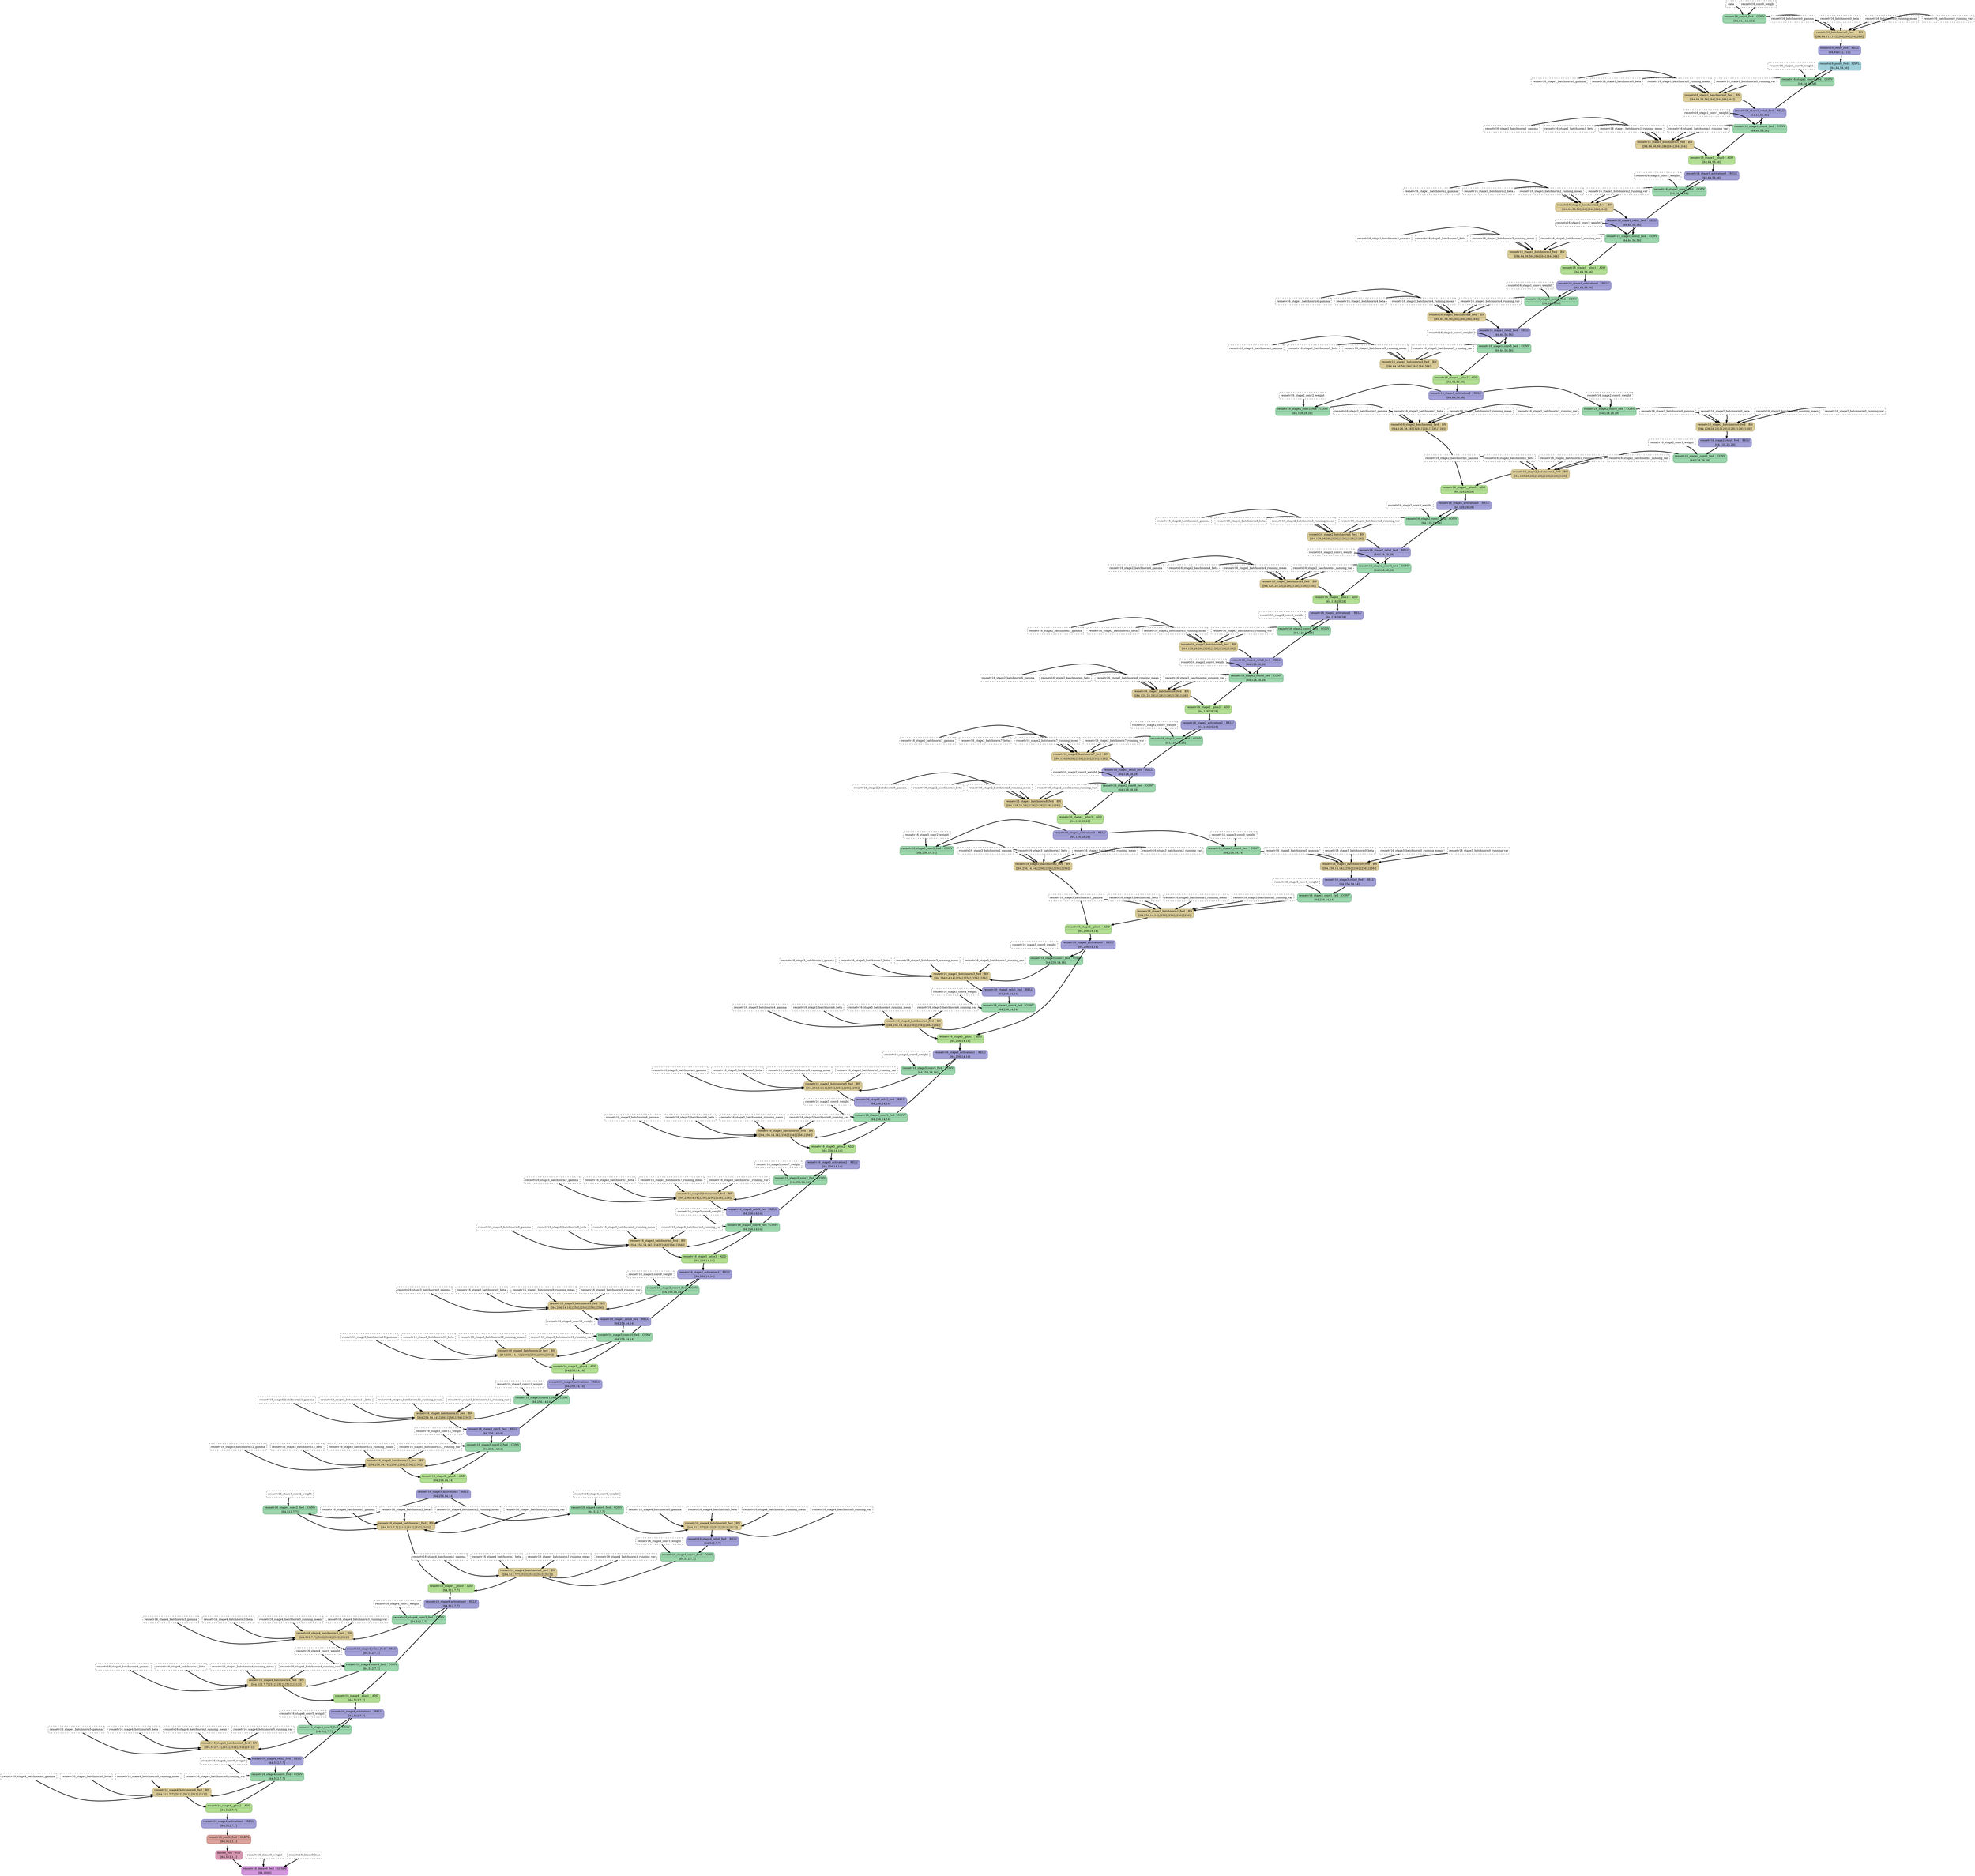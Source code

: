 strict digraph {
  graph [
    rankdir="TB"
    overlap=prism
    overlap_shrink=true
    splines=curved
  ];
  node [
    shape=Mrecord
  ];
  edge [
    penwidth=3
  ];

  // Node definitions.
  "data" [
    id=0
    name="data"
    type=constant_input
    label="data"
    inputs=""
    outputs=""
    shape=box
    style="filled,dashed"
    fillcolor="white"
  ];
  "resnetv16_conv0_weight" [
    id=1
    name="resnetv16_conv0_weight"
    type=constant_input
    label="resnetv16_conv0_weight"
    inputs=""
    outputs=""
    shape=box
    style="filled,dashed"
    fillcolor="white"
  ];
  "resnetv16_conv0_fwd" [
    id=2
    name="resnetv16_conv0_fwd"
    type=Conv
    label="{ {resnetv16_conv0_fwd  | CONV} | [64,64,112,112] }"
    inputs="data;resnetv16_conv0_weight"
    outputs="resnetv16_conv0_fwd"
    penwidth=3
    style=filled
    color="#85bf97"
    fontcolor="#000000"
    fillcolor="#9bd6ac"
  ];
  "resnetv16_batchnorm0_gamma" [
    id=3
    name="resnetv16_batchnorm0_gamma"
    type=constant_input
    label="resnetv16_batchnorm0_gamma"
    inputs=""
    outputs=""
    shape=box
    style="filled,dashed"
    fillcolor="white"
  ];
  "resnetv16_batchnorm0_beta" [
    id=4
    name="resnetv16_batchnorm0_beta"
    type=constant_input
    label="resnetv16_batchnorm0_beta"
    inputs=""
    outputs=""
    shape=box
    style="filled,dashed"
    fillcolor="white"
  ];
  "resnetv16_batchnorm0_running_mean" [
    id=5
    name="resnetv16_batchnorm0_running_mean"
    type=constant_input
    label="resnetv16_batchnorm0_running_mean"
    inputs=""
    outputs=""
    shape=box
    style="filled,dashed"
    fillcolor="white"
  ];
  "resnetv16_batchnorm0_running_var" [
    id=6
    name="resnetv16_batchnorm0_running_var"
    type=constant_input
    label="resnetv16_batchnorm0_running_var"
    inputs=""
    outputs=""
    shape=box
    style="filled,dashed"
    fillcolor="white"
  ];
  "resnetv16_batchnorm0_fwd" [
    id=7
    name="resnetv16_batchnorm0_fwd"
    type=BatchNormalization
    label="{ {resnetv16_batchnorm0_fwd  | BN} | [[64,64,112,112],[64],[64],[64],[64]] }"
    inputs="resnetv16_conv0_fwd;resnetv16_batchnorm0_gamma;resnetv16_batchnorm0_beta;resnetv16_batchnorm0_running_mean;resnetv16_batchnorm0_running_var"
    outputs="resnetv16_batchnorm0_fwd"
    penwidth=3
    style=filled
    color="#c5b684"
    fontcolor="#000000"
    fillcolor="#dccd9a"
  ];
  "resnetv16_relu0_fwd" [
    id=8
    name="resnetv16_relu0_fwd"
    type=Relu
    label="{ {resnetv16_relu0_fwd  | RELU} | [64,64,112,112] }"
    inputs="resnetv16_batchnorm0_fwd"
    outputs="resnetv16_relu0_fwd"
    penwidth=3
    style=filled
    color="#908ec4"
    fontcolor="#000000"
    fillcolor="#a2a0d7"
  ];
  "resnetv16_pool0_fwd" [
    id=9
    name="resnetv16_pool0_fwd"
    type=MaxPool
    label="{ {resnetv16_pool0_fwd  | MXPL} | [64,64,56,56] }"
    inputs="resnetv16_relu0_fwd"
    outputs="resnetv16_pool0_fwd"
    penwidth=3
    style=filled
    color="#88bac3"
    fontcolor="#000000"
    fillcolor="#9ed0da"
  ];
  "resnetv16_stage1_conv0_weight" [
    id=10
    name="resnetv16_stage1_conv0_weight"
    type=constant_input
    label="resnetv16_stage1_conv0_weight"
    inputs=""
    outputs=""
    shape=box
    style="filled,dashed"
    fillcolor="white"
  ];
  "resnetv16_stage1_conv0_fwd" [
    id=11
    name="resnetv16_stage1_conv0_fwd"
    type=Conv
    label="{ {resnetv16_stage1_conv0_fwd  | CONV} | [64,64,56,56] }"
    inputs="resnetv16_pool0_fwd;resnetv16_stage1_conv0_weight"
    outputs="resnetv16_stage1_conv0_fwd"
    penwidth=3
    style=filled
    color="#85bf97"
    fontcolor="#000000"
    fillcolor="#9bd6ac"
  ];
  "resnetv16_stage1_batchnorm0_gamma" [
    id=12
    name="resnetv16_stage1_batchnorm0_gamma"
    type=constant_input
    label="resnetv16_stage1_batchnorm0_gamma"
    inputs=""
    outputs=""
    shape=box
    style="filled,dashed"
    fillcolor="white"
  ];
  "resnetv16_stage1_batchnorm0_beta" [
    id=13
    name="resnetv16_stage1_batchnorm0_beta"
    type=constant_input
    label="resnetv16_stage1_batchnorm0_beta"
    inputs=""
    outputs=""
    shape=box
    style="filled,dashed"
    fillcolor="white"
  ];
  "resnetv16_stage1_batchnorm0_running_mean" [
    id=14
    name="resnetv16_stage1_batchnorm0_running_mean"
    type=constant_input
    label="resnetv16_stage1_batchnorm0_running_mean"
    inputs=""
    outputs=""
    shape=box
    style="filled,dashed"
    fillcolor="white"
  ];
  "resnetv16_stage1_batchnorm0_running_var" [
    id=15
    name="resnetv16_stage1_batchnorm0_running_var"
    type=constant_input
    label="resnetv16_stage1_batchnorm0_running_var"
    inputs=""
    outputs=""
    shape=box
    style="filled,dashed"
    fillcolor="white"
  ];
  "resnetv16_stage1_batchnorm0_fwd" [
    id=16
    name="resnetv16_stage1_batchnorm0_fwd"
    type=BatchNormalization
    label="{ {resnetv16_stage1_batchnorm0_fwd  | BN} | [[64,64,56,56],[64],[64],[64],[64]] }"
    inputs="resnetv16_stage1_conv0_fwd;resnetv16_stage1_batchnorm0_gamma;resnetv16_stage1_batchnorm0_beta;resnetv16_stage1_batchnorm0_running_mean;resnetv16_stage1_batchnorm0_running_var"
    outputs="resnetv16_stage1_batchnorm0_fwd"
    penwidth=3
    style=filled
    color="#c5b684"
    fontcolor="#000000"
    fillcolor="#dccd9a"
  ];
  "resnetv16_stage1_relu0_fwd" [
    id=17
    name="resnetv16_stage1_relu0_fwd"
    type=Relu
    label="{ {resnetv16_stage1_relu0_fwd  | RELU} | [64,64,56,56] }"
    inputs="resnetv16_stage1_batchnorm0_fwd"
    outputs="resnetv16_stage1_relu0_fwd"
    penwidth=3
    style=filled
    color="#908ec4"
    fontcolor="#000000"
    fillcolor="#a2a0d7"
  ];
  "resnetv16_stage1_conv1_weight" [
    id=18
    name="resnetv16_stage1_conv1_weight"
    type=constant_input
    label="resnetv16_stage1_conv1_weight"
    inputs=""
    outputs=""
    shape=box
    style="filled,dashed"
    fillcolor="white"
  ];
  "resnetv16_stage1_conv1_fwd" [
    id=19
    name="resnetv16_stage1_conv1_fwd"
    type=Conv
    label="{ {resnetv16_stage1_conv1_fwd  | CONV} | [64,64,56,56] }"
    inputs="resnetv16_stage1_relu0_fwd;resnetv16_stage1_conv1_weight"
    outputs="resnetv16_stage1_conv1_fwd"
    penwidth=3
    style=filled
    color="#85bf97"
    fontcolor="#000000"
    fillcolor="#9bd6ac"
  ];
  "resnetv16_stage1_batchnorm1_gamma" [
    id=20
    name="resnetv16_stage1_batchnorm1_gamma"
    type=constant_input
    label="resnetv16_stage1_batchnorm1_gamma"
    inputs=""
    outputs=""
    shape=box
    style="filled,dashed"
    fillcolor="white"
  ];
  "resnetv16_stage1_batchnorm1_beta" [
    id=21
    name="resnetv16_stage1_batchnorm1_beta"
    type=constant_input
    label="resnetv16_stage1_batchnorm1_beta"
    inputs=""
    outputs=""
    shape=box
    style="filled,dashed"
    fillcolor="white"
  ];
  "resnetv16_stage1_batchnorm1_running_mean" [
    id=22
    name="resnetv16_stage1_batchnorm1_running_mean"
    type=constant_input
    label="resnetv16_stage1_batchnorm1_running_mean"
    inputs=""
    outputs=""
    shape=box
    style="filled,dashed"
    fillcolor="white"
  ];
  "resnetv16_stage1_batchnorm1_running_var" [
    id=23
    name="resnetv16_stage1_batchnorm1_running_var"
    type=constant_input
    label="resnetv16_stage1_batchnorm1_running_var"
    inputs=""
    outputs=""
    shape=box
    style="filled,dashed"
    fillcolor="white"
  ];
  "resnetv16_stage1_batchnorm1_fwd" [
    id=24
    name="resnetv16_stage1_batchnorm1_fwd"
    type=BatchNormalization
    label="{ {resnetv16_stage1_batchnorm1_fwd  | BN} | [[64,64,56,56],[64],[64],[64],[64]] }"
    inputs="resnetv16_stage1_conv1_fwd;resnetv16_stage1_batchnorm1_gamma;resnetv16_stage1_batchnorm1_beta;resnetv16_stage1_batchnorm1_running_mean;resnetv16_stage1_batchnorm1_running_var"
    outputs="resnetv16_stage1_batchnorm1_fwd"
    penwidth=3
    style=filled
    color="#c5b684"
    fontcolor="#000000"
    fillcolor="#dccd9a"
  ];
  "resnetv16_stage1__plus0" [
    id=25
    name="resnetv16_stage1__plus0"
    type=Add
    label="{ {resnetv16_stage1__plus0  | ADD} | [64,64,56,56] }"
    inputs="resnetv16_pool0_fwd;resnetv16_stage1_batchnorm1_fwd"
    outputs="resnetv16_stage1__plus0"
    penwidth=3
    style=filled
    color="#9bc87d"
    fontcolor="#000000"
    fillcolor="#b2df93"
  ];
  "resnetv16_stage1_activation0" [
    id=26
    name="resnetv16_stage1_activation0"
    type=Relu
    label="{ {resnetv16_stage1_activation0  | RELU} | [64,64,56,56] }"
    inputs="resnetv16_stage1__plus0"
    outputs="resnetv16_stage1_activation0"
    penwidth=3
    style=filled
    color="#908ec4"
    fontcolor="#000000"
    fillcolor="#a2a0d7"
  ];
  "resnetv16_stage1_conv2_weight" [
    id=27
    name="resnetv16_stage1_conv2_weight"
    type=constant_input
    label="resnetv16_stage1_conv2_weight"
    inputs=""
    outputs=""
    shape=box
    style="filled,dashed"
    fillcolor="white"
  ];
  "resnetv16_stage1_conv2_fwd" [
    id=28
    name="resnetv16_stage1_conv2_fwd"
    type=Conv
    label="{ {resnetv16_stage1_conv2_fwd  | CONV} | [64,64,56,56] }"
    inputs="resnetv16_stage1_activation0;resnetv16_stage1_conv2_weight"
    outputs="resnetv16_stage1_conv2_fwd"
    penwidth=3
    style=filled
    color="#85bf97"
    fontcolor="#000000"
    fillcolor="#9bd6ac"
  ];
  "resnetv16_stage1_batchnorm2_gamma" [
    id=29
    name="resnetv16_stage1_batchnorm2_gamma"
    type=constant_input
    label="resnetv16_stage1_batchnorm2_gamma"
    inputs=""
    outputs=""
    shape=box
    style="filled,dashed"
    fillcolor="white"
  ];
  "resnetv16_stage1_batchnorm2_beta" [
    id=30
    name="resnetv16_stage1_batchnorm2_beta"
    type=constant_input
    label="resnetv16_stage1_batchnorm2_beta"
    inputs=""
    outputs=""
    shape=box
    style="filled,dashed"
    fillcolor="white"
  ];
  "resnetv16_stage1_batchnorm2_running_mean" [
    id=31
    name="resnetv16_stage1_batchnorm2_running_mean"
    type=constant_input
    label="resnetv16_stage1_batchnorm2_running_mean"
    inputs=""
    outputs=""
    shape=box
    style="filled,dashed"
    fillcolor="white"
  ];
  "resnetv16_stage1_batchnorm2_running_var" [
    id=32
    name="resnetv16_stage1_batchnorm2_running_var"
    type=constant_input
    label="resnetv16_stage1_batchnorm2_running_var"
    inputs=""
    outputs=""
    shape=box
    style="filled,dashed"
    fillcolor="white"
  ];
  "resnetv16_stage1_batchnorm2_fwd" [
    id=33
    name="resnetv16_stage1_batchnorm2_fwd"
    type=BatchNormalization
    label="{ {resnetv16_stage1_batchnorm2_fwd  | BN} | [[64,64,56,56],[64],[64],[64],[64]] }"
    inputs="resnetv16_stage1_conv2_fwd;resnetv16_stage1_batchnorm2_gamma;resnetv16_stage1_batchnorm2_beta;resnetv16_stage1_batchnorm2_running_mean;resnetv16_stage1_batchnorm2_running_var"
    outputs="resnetv16_stage1_batchnorm2_fwd"
    penwidth=3
    style=filled
    color="#c5b684"
    fontcolor="#000000"
    fillcolor="#dccd9a"
  ];
  "resnetv16_stage1_relu1_fwd" [
    id=34
    name="resnetv16_stage1_relu1_fwd"
    type=Relu
    label="{ {resnetv16_stage1_relu1_fwd  | RELU} | [64,64,56,56] }"
    inputs="resnetv16_stage1_batchnorm2_fwd"
    outputs="resnetv16_stage1_relu1_fwd"
    penwidth=3
    style=filled
    color="#908ec4"
    fontcolor="#000000"
    fillcolor="#a2a0d7"
  ];
  "resnetv16_stage1_conv3_weight" [
    id=35
    name="resnetv16_stage1_conv3_weight"
    type=constant_input
    label="resnetv16_stage1_conv3_weight"
    inputs=""
    outputs=""
    shape=box
    style="filled,dashed"
    fillcolor="white"
  ];
  "resnetv16_stage1_conv3_fwd" [
    id=36
    name="resnetv16_stage1_conv3_fwd"
    type=Conv
    label="{ {resnetv16_stage1_conv3_fwd  | CONV} | [64,64,56,56] }"
    inputs="resnetv16_stage1_relu1_fwd;resnetv16_stage1_conv3_weight"
    outputs="resnetv16_stage1_conv3_fwd"
    penwidth=3
    style=filled
    color="#85bf97"
    fontcolor="#000000"
    fillcolor="#9bd6ac"
  ];
  "resnetv16_stage1_batchnorm3_gamma" [
    id=37
    name="resnetv16_stage1_batchnorm3_gamma"
    type=constant_input
    label="resnetv16_stage1_batchnorm3_gamma"
    inputs=""
    outputs=""
    shape=box
    style="filled,dashed"
    fillcolor="white"
  ];
  "resnetv16_stage1_batchnorm3_beta" [
    id=38
    name="resnetv16_stage1_batchnorm3_beta"
    type=constant_input
    label="resnetv16_stage1_batchnorm3_beta"
    inputs=""
    outputs=""
    shape=box
    style="filled,dashed"
    fillcolor="white"
  ];
  "resnetv16_stage1_batchnorm3_running_mean" [
    id=39
    name="resnetv16_stage1_batchnorm3_running_mean"
    type=constant_input
    label="resnetv16_stage1_batchnorm3_running_mean"
    inputs=""
    outputs=""
    shape=box
    style="filled,dashed"
    fillcolor="white"
  ];
  "resnetv16_stage1_batchnorm3_running_var" [
    id=40
    name="resnetv16_stage1_batchnorm3_running_var"
    type=constant_input
    label="resnetv16_stage1_batchnorm3_running_var"
    inputs=""
    outputs=""
    shape=box
    style="filled,dashed"
    fillcolor="white"
  ];
  "resnetv16_stage1_batchnorm3_fwd" [
    id=41
    name="resnetv16_stage1_batchnorm3_fwd"
    type=BatchNormalization
    label="{ {resnetv16_stage1_batchnorm3_fwd  | BN} | [[64,64,56,56],[64],[64],[64],[64]] }"
    inputs="resnetv16_stage1_conv3_fwd;resnetv16_stage1_batchnorm3_gamma;resnetv16_stage1_batchnorm3_beta;resnetv16_stage1_batchnorm3_running_mean;resnetv16_stage1_batchnorm3_running_var"
    outputs="resnetv16_stage1_batchnorm3_fwd"
    penwidth=3
    style=filled
    color="#c5b684"
    fontcolor="#000000"
    fillcolor="#dccd9a"
  ];
  "resnetv16_stage1__plus1" [
    id=42
    name="resnetv16_stage1__plus1"
    type=Add
    label="{ {resnetv16_stage1__plus1  | ADD} | [64,64,56,56] }"
    inputs="resnetv16_stage1_activation0;resnetv16_stage1_batchnorm3_fwd"
    outputs="resnetv16_stage1__plus1"
    penwidth=3
    style=filled
    color="#9bc87d"
    fontcolor="#000000"
    fillcolor="#b2df93"
  ];
  "resnetv16_stage1_activation1" [
    id=43
    name="resnetv16_stage1_activation1"
    type=Relu
    label="{ {resnetv16_stage1_activation1  | RELU} | [64,64,56,56] }"
    inputs="resnetv16_stage1__plus1"
    outputs="resnetv16_stage1_activation1"
    penwidth=3
    style=filled
    color="#908ec4"
    fontcolor="#000000"
    fillcolor="#a2a0d7"
  ];
  "resnetv16_stage1_conv4_weight" [
    id=44
    name="resnetv16_stage1_conv4_weight"
    type=constant_input
    label="resnetv16_stage1_conv4_weight"
    inputs=""
    outputs=""
    shape=box
    style="filled,dashed"
    fillcolor="white"
  ];
  "resnetv16_stage1_conv4_fwd" [
    id=45
    name="resnetv16_stage1_conv4_fwd"
    type=Conv
    label="{ {resnetv16_stage1_conv4_fwd  | CONV} | [64,64,56,56] }"
    inputs="resnetv16_stage1_activation1;resnetv16_stage1_conv4_weight"
    outputs="resnetv16_stage1_conv4_fwd"
    penwidth=3
    style=filled
    color="#85bf97"
    fontcolor="#000000"
    fillcolor="#9bd6ac"
  ];
  "resnetv16_stage1_batchnorm4_gamma" [
    id=46
    name="resnetv16_stage1_batchnorm4_gamma"
    type=constant_input
    label="resnetv16_stage1_batchnorm4_gamma"
    inputs=""
    outputs=""
    shape=box
    style="filled,dashed"
    fillcolor="white"
  ];
  "resnetv16_stage1_batchnorm4_beta" [
    id=47
    name="resnetv16_stage1_batchnorm4_beta"
    type=constant_input
    label="resnetv16_stage1_batchnorm4_beta"
    inputs=""
    outputs=""
    shape=box
    style="filled,dashed"
    fillcolor="white"
  ];
  "resnetv16_stage1_batchnorm4_running_mean" [
    id=48
    name="resnetv16_stage1_batchnorm4_running_mean"
    type=constant_input
    label="resnetv16_stage1_batchnorm4_running_mean"
    inputs=""
    outputs=""
    shape=box
    style="filled,dashed"
    fillcolor="white"
  ];
  "resnetv16_stage1_batchnorm4_running_var" [
    id=49
    name="resnetv16_stage1_batchnorm4_running_var"
    type=constant_input
    label="resnetv16_stage1_batchnorm4_running_var"
    inputs=""
    outputs=""
    shape=box
    style="filled,dashed"
    fillcolor="white"
  ];
  "resnetv16_stage1_batchnorm4_fwd" [
    id=50
    name="resnetv16_stage1_batchnorm4_fwd"
    type=BatchNormalization
    label="{ {resnetv16_stage1_batchnorm4_fwd  | BN} | [[64,64,56,56],[64],[64],[64],[64]] }"
    inputs="resnetv16_stage1_conv4_fwd;resnetv16_stage1_batchnorm4_gamma;resnetv16_stage1_batchnorm4_beta;resnetv16_stage1_batchnorm4_running_mean;resnetv16_stage1_batchnorm4_running_var"
    outputs="resnetv16_stage1_batchnorm4_fwd"
    penwidth=3
    style=filled
    color="#c5b684"
    fontcolor="#000000"
    fillcolor="#dccd9a"
  ];
  "resnetv16_stage1_relu2_fwd" [
    id=51
    name="resnetv16_stage1_relu2_fwd"
    type=Relu
    label="{ {resnetv16_stage1_relu2_fwd  | RELU} | [64,64,56,56] }"
    inputs="resnetv16_stage1_batchnorm4_fwd"
    outputs="resnetv16_stage1_relu2_fwd"
    penwidth=3
    style=filled
    color="#908ec4"
    fontcolor="#000000"
    fillcolor="#a2a0d7"
  ];
  "resnetv16_stage1_conv5_weight" [
    id=52
    name="resnetv16_stage1_conv5_weight"
    type=constant_input
    label="resnetv16_stage1_conv5_weight"
    inputs=""
    outputs=""
    shape=box
    style="filled,dashed"
    fillcolor="white"
  ];
  "resnetv16_stage1_conv5_fwd" [
    id=53
    name="resnetv16_stage1_conv5_fwd"
    type=Conv
    label="{ {resnetv16_stage1_conv5_fwd  | CONV} | [64,64,56,56] }"
    inputs="resnetv16_stage1_relu2_fwd;resnetv16_stage1_conv5_weight"
    outputs="resnetv16_stage1_conv5_fwd"
    penwidth=3
    style=filled
    color="#85bf97"
    fontcolor="#000000"
    fillcolor="#9bd6ac"
  ];
  "resnetv16_stage1_batchnorm5_gamma" [
    id=54
    name="resnetv16_stage1_batchnorm5_gamma"
    type=constant_input
    label="resnetv16_stage1_batchnorm5_gamma"
    inputs=""
    outputs=""
    shape=box
    style="filled,dashed"
    fillcolor="white"
  ];
  "resnetv16_stage1_batchnorm5_beta" [
    id=55
    name="resnetv16_stage1_batchnorm5_beta"
    type=constant_input
    label="resnetv16_stage1_batchnorm5_beta"
    inputs=""
    outputs=""
    shape=box
    style="filled,dashed"
    fillcolor="white"
  ];
  "resnetv16_stage1_batchnorm5_running_mean" [
    id=56
    name="resnetv16_stage1_batchnorm5_running_mean"
    type=constant_input
    label="resnetv16_stage1_batchnorm5_running_mean"
    inputs=""
    outputs=""
    shape=box
    style="filled,dashed"
    fillcolor="white"
  ];
  "resnetv16_stage1_batchnorm5_running_var" [
    id=57
    name="resnetv16_stage1_batchnorm5_running_var"
    type=constant_input
    label="resnetv16_stage1_batchnorm5_running_var"
    inputs=""
    outputs=""
    shape=box
    style="filled,dashed"
    fillcolor="white"
  ];
  "resnetv16_stage1_batchnorm5_fwd" [
    id=58
    name="resnetv16_stage1_batchnorm5_fwd"
    type=BatchNormalization
    label="{ {resnetv16_stage1_batchnorm5_fwd  | BN} | [[64,64,56,56],[64],[64],[64],[64]] }"
    inputs="resnetv16_stage1_conv5_fwd;resnetv16_stage1_batchnorm5_gamma;resnetv16_stage1_batchnorm5_beta;resnetv16_stage1_batchnorm5_running_mean;resnetv16_stage1_batchnorm5_running_var"
    outputs="resnetv16_stage1_batchnorm5_fwd"
    penwidth=3
    style=filled
    color="#c5b684"
    fontcolor="#000000"
    fillcolor="#dccd9a"
  ];
  "resnetv16_stage1__plus2" [
    id=59
    name="resnetv16_stage1__plus2"
    type=Add
    label="{ {resnetv16_stage1__plus2  | ADD} | [64,64,56,56] }"
    inputs="resnetv16_stage1_activation1;resnetv16_stage1_batchnorm5_fwd"
    outputs="resnetv16_stage1__plus2"
    penwidth=3
    style=filled
    color="#9bc87d"
    fontcolor="#000000"
    fillcolor="#b2df93"
  ];
  "resnetv16_stage1_activation2" [
    id=60
    name="resnetv16_stage1_activation2"
    type=Relu
    label="{ {resnetv16_stage1_activation2  | RELU} | [64,64,56,56] }"
    inputs="resnetv16_stage1__plus2"
    outputs="resnetv16_stage1_activation2"
    penwidth=3
    style=filled
    color="#908ec4"
    fontcolor="#000000"
    fillcolor="#a2a0d7"
  ];
  "resnetv16_stage2_conv2_weight" [
    id=61
    name="resnetv16_stage2_conv2_weight"
    type=constant_input
    label="resnetv16_stage2_conv2_weight"
    inputs=""
    outputs=""
    shape=box
    style="filled,dashed"
    fillcolor="white"
  ];
  "resnetv16_stage2_conv2_fwd" [
    id=62
    name="resnetv16_stage2_conv2_fwd"
    type=Conv
    label="{ {resnetv16_stage2_conv2_fwd  | CONV} | [64,128,28,28] }"
    inputs="resnetv16_stage1_activation2;resnetv16_stage2_conv2_weight"
    outputs="resnetv16_stage2_conv2_fwd"
    penwidth=3
    style=filled
    color="#85bf97"
    fontcolor="#000000"
    fillcolor="#9bd6ac"
  ];
  "resnetv16_stage2_batchnorm2_gamma" [
    id=63
    name="resnetv16_stage2_batchnorm2_gamma"
    type=constant_input
    label="resnetv16_stage2_batchnorm2_gamma"
    inputs=""
    outputs=""
    shape=box
    style="filled,dashed"
    fillcolor="white"
  ];
  "resnetv16_stage2_batchnorm2_beta" [
    id=64
    name="resnetv16_stage2_batchnorm2_beta"
    type=constant_input
    label="resnetv16_stage2_batchnorm2_beta"
    inputs=""
    outputs=""
    shape=box
    style="filled,dashed"
    fillcolor="white"
  ];
  "resnetv16_stage2_batchnorm2_running_mean" [
    id=65
    name="resnetv16_stage2_batchnorm2_running_mean"
    type=constant_input
    label="resnetv16_stage2_batchnorm2_running_mean"
    inputs=""
    outputs=""
    shape=box
    style="filled,dashed"
    fillcolor="white"
  ];
  "resnetv16_stage2_batchnorm2_running_var" [
    id=66
    name="resnetv16_stage2_batchnorm2_running_var"
    type=constant_input
    label="resnetv16_stage2_batchnorm2_running_var"
    inputs=""
    outputs=""
    shape=box
    style="filled,dashed"
    fillcolor="white"
  ];
  "resnetv16_stage2_batchnorm2_fwd" [
    id=67
    name="resnetv16_stage2_batchnorm2_fwd"
    type=BatchNormalization
    label="{ {resnetv16_stage2_batchnorm2_fwd  | BN} | [[64,128,28,28],[128],[128],[128],[128]] }"
    inputs="resnetv16_stage2_conv2_fwd;resnetv16_stage2_batchnorm2_gamma;resnetv16_stage2_batchnorm2_beta;resnetv16_stage2_batchnorm2_running_mean;resnetv16_stage2_batchnorm2_running_var"
    outputs="resnetv16_stage2_batchnorm2_fwd"
    penwidth=3
    style=filled
    color="#c5b684"
    fontcolor="#000000"
    fillcolor="#dccd9a"
  ];
  "resnetv16_stage2_conv0_weight" [
    id=68
    name="resnetv16_stage2_conv0_weight"
    type=constant_input
    label="resnetv16_stage2_conv0_weight"
    inputs=""
    outputs=""
    shape=box
    style="filled,dashed"
    fillcolor="white"
  ];
  "resnetv16_stage2_conv0_fwd" [
    id=69
    name="resnetv16_stage2_conv0_fwd"
    type=Conv
    label="{ {resnetv16_stage2_conv0_fwd  | CONV} | [64,128,28,28] }"
    inputs="resnetv16_stage1_activation2;resnetv16_stage2_conv0_weight"
    outputs="resnetv16_stage2_conv0_fwd"
    penwidth=3
    style=filled
    color="#85bf97"
    fontcolor="#000000"
    fillcolor="#9bd6ac"
  ];
  "resnetv16_stage2_batchnorm0_gamma" [
    id=70
    name="resnetv16_stage2_batchnorm0_gamma"
    type=constant_input
    label="resnetv16_stage2_batchnorm0_gamma"
    inputs=""
    outputs=""
    shape=box
    style="filled,dashed"
    fillcolor="white"
  ];
  "resnetv16_stage2_batchnorm0_beta" [
    id=71
    name="resnetv16_stage2_batchnorm0_beta"
    type=constant_input
    label="resnetv16_stage2_batchnorm0_beta"
    inputs=""
    outputs=""
    shape=box
    style="filled,dashed"
    fillcolor="white"
  ];
  "resnetv16_stage2_batchnorm0_running_mean" [
    id=72
    name="resnetv16_stage2_batchnorm0_running_mean"
    type=constant_input
    label="resnetv16_stage2_batchnorm0_running_mean"
    inputs=""
    outputs=""
    shape=box
    style="filled,dashed"
    fillcolor="white"
  ];
  "resnetv16_stage2_batchnorm0_running_var" [
    id=73
    name="resnetv16_stage2_batchnorm0_running_var"
    type=constant_input
    label="resnetv16_stage2_batchnorm0_running_var"
    inputs=""
    outputs=""
    shape=box
    style="filled,dashed"
    fillcolor="white"
  ];
  "resnetv16_stage2_batchnorm0_fwd" [
    id=74
    name="resnetv16_stage2_batchnorm0_fwd"
    type=BatchNormalization
    label="{ {resnetv16_stage2_batchnorm0_fwd  | BN} | [[64,128,28,28],[128],[128],[128],[128]] }"
    inputs="resnetv16_stage2_conv0_fwd;resnetv16_stage2_batchnorm0_gamma;resnetv16_stage2_batchnorm0_beta;resnetv16_stage2_batchnorm0_running_mean;resnetv16_stage2_batchnorm0_running_var"
    outputs="resnetv16_stage2_batchnorm0_fwd"
    penwidth=3
    style=filled
    color="#c5b684"
    fontcolor="#000000"
    fillcolor="#dccd9a"
  ];
  "resnetv16_stage2_relu0_fwd" [
    id=75
    name="resnetv16_stage2_relu0_fwd"
    type=Relu
    label="{ {resnetv16_stage2_relu0_fwd  | RELU} | [64,128,28,28] }"
    inputs="resnetv16_stage2_batchnorm0_fwd"
    outputs="resnetv16_stage2_relu0_fwd"
    penwidth=3
    style=filled
    color="#908ec4"
    fontcolor="#000000"
    fillcolor="#a2a0d7"
  ];
  "resnetv16_stage2_conv1_weight" [
    id=76
    name="resnetv16_stage2_conv1_weight"
    type=constant_input
    label="resnetv16_stage2_conv1_weight"
    inputs=""
    outputs=""
    shape=box
    style="filled,dashed"
    fillcolor="white"
  ];
  "resnetv16_stage2_conv1_fwd" [
    id=77
    name="resnetv16_stage2_conv1_fwd"
    type=Conv
    label="{ {resnetv16_stage2_conv1_fwd  | CONV} | [64,128,28,28] }"
    inputs="resnetv16_stage2_relu0_fwd;resnetv16_stage2_conv1_weight"
    outputs="resnetv16_stage2_conv1_fwd"
    penwidth=3
    style=filled
    color="#85bf97"
    fontcolor="#000000"
    fillcolor="#9bd6ac"
  ];
  "resnetv16_stage2_batchnorm1_gamma" [
    id=78
    name="resnetv16_stage2_batchnorm1_gamma"
    type=constant_input
    label="resnetv16_stage2_batchnorm1_gamma"
    inputs=""
    outputs=""
    shape=box
    style="filled,dashed"
    fillcolor="white"
  ];
  "resnetv16_stage2_batchnorm1_beta" [
    id=79
    name="resnetv16_stage2_batchnorm1_beta"
    type=constant_input
    label="resnetv16_stage2_batchnorm1_beta"
    inputs=""
    outputs=""
    shape=box
    style="filled,dashed"
    fillcolor="white"
  ];
  "resnetv16_stage2_batchnorm1_running_mean" [
    id=80
    name="resnetv16_stage2_batchnorm1_running_mean"
    type=constant_input
    label="resnetv16_stage2_batchnorm1_running_mean"
    inputs=""
    outputs=""
    shape=box
    style="filled,dashed"
    fillcolor="white"
  ];
  "resnetv16_stage2_batchnorm1_running_var" [
    id=81
    name="resnetv16_stage2_batchnorm1_running_var"
    type=constant_input
    label="resnetv16_stage2_batchnorm1_running_var"
    inputs=""
    outputs=""
    shape=box
    style="filled,dashed"
    fillcolor="white"
  ];
  "resnetv16_stage2_batchnorm1_fwd" [
    id=82
    name="resnetv16_stage2_batchnorm1_fwd"
    type=BatchNormalization
    label="{ {resnetv16_stage2_batchnorm1_fwd  | BN} | [[64,128,28,28],[128],[128],[128],[128]] }"
    inputs="resnetv16_stage2_conv1_fwd;resnetv16_stage2_batchnorm1_gamma;resnetv16_stage2_batchnorm1_beta;resnetv16_stage2_batchnorm1_running_mean;resnetv16_stage2_batchnorm1_running_var"
    outputs="resnetv16_stage2_batchnorm1_fwd"
    penwidth=3
    style=filled
    color="#c5b684"
    fontcolor="#000000"
    fillcolor="#dccd9a"
  ];
  "resnetv16_stage2__plus0" [
    id=83
    name="resnetv16_stage2__plus0"
    type=Add
    label="{ {resnetv16_stage2__plus0  | ADD} | [64,128,28,28] }"
    inputs="resnetv16_stage2_batchnorm2_fwd;resnetv16_stage2_batchnorm1_fwd"
    outputs="resnetv16_stage2__plus0"
    penwidth=3
    style=filled
    color="#9bc87d"
    fontcolor="#000000"
    fillcolor="#b2df93"
  ];
  "resnetv16_stage2_activation0" [
    id=84
    name="resnetv16_stage2_activation0"
    type=Relu
    label="{ {resnetv16_stage2_activation0  | RELU} | [64,128,28,28] }"
    inputs="resnetv16_stage2__plus0"
    outputs="resnetv16_stage2_activation0"
    penwidth=3
    style=filled
    color="#908ec4"
    fontcolor="#000000"
    fillcolor="#a2a0d7"
  ];
  "resnetv16_stage2_conv3_weight" [
    id=85
    name="resnetv16_stage2_conv3_weight"
    type=constant_input
    label="resnetv16_stage2_conv3_weight"
    inputs=""
    outputs=""
    shape=box
    style="filled,dashed"
    fillcolor="white"
  ];
  "resnetv16_stage2_conv3_fwd" [
    id=86
    name="resnetv16_stage2_conv3_fwd"
    type=Conv
    label="{ {resnetv16_stage2_conv3_fwd  | CONV} | [64,128,28,28] }"
    inputs="resnetv16_stage2_activation0;resnetv16_stage2_conv3_weight"
    outputs="resnetv16_stage2_conv3_fwd"
    penwidth=3
    style=filled
    color="#85bf97"
    fontcolor="#000000"
    fillcolor="#9bd6ac"
  ];
  "resnetv16_stage2_batchnorm3_gamma" [
    id=87
    name="resnetv16_stage2_batchnorm3_gamma"
    type=constant_input
    label="resnetv16_stage2_batchnorm3_gamma"
    inputs=""
    outputs=""
    shape=box
    style="filled,dashed"
    fillcolor="white"
  ];
  "resnetv16_stage2_batchnorm3_beta" [
    id=88
    name="resnetv16_stage2_batchnorm3_beta"
    type=constant_input
    label="resnetv16_stage2_batchnorm3_beta"
    inputs=""
    outputs=""
    shape=box
    style="filled,dashed"
    fillcolor="white"
  ];
  "resnetv16_stage2_batchnorm3_running_mean" [
    id=89
    name="resnetv16_stage2_batchnorm3_running_mean"
    type=constant_input
    label="resnetv16_stage2_batchnorm3_running_mean"
    inputs=""
    outputs=""
    shape=box
    style="filled,dashed"
    fillcolor="white"
  ];
  "resnetv16_stage2_batchnorm3_running_var" [
    id=90
    name="resnetv16_stage2_batchnorm3_running_var"
    type=constant_input
    label="resnetv16_stage2_batchnorm3_running_var"
    inputs=""
    outputs=""
    shape=box
    style="filled,dashed"
    fillcolor="white"
  ];
  "resnetv16_stage2_batchnorm3_fwd" [
    id=91
    name="resnetv16_stage2_batchnorm3_fwd"
    type=BatchNormalization
    label="{ {resnetv16_stage2_batchnorm3_fwd  | BN} | [[64,128,28,28],[128],[128],[128],[128]] }"
    inputs="resnetv16_stage2_conv3_fwd;resnetv16_stage2_batchnorm3_gamma;resnetv16_stage2_batchnorm3_beta;resnetv16_stage2_batchnorm3_running_mean;resnetv16_stage2_batchnorm3_running_var"
    outputs="resnetv16_stage2_batchnorm3_fwd"
    penwidth=3
    style=filled
    color="#c5b684"
    fontcolor="#000000"
    fillcolor="#dccd9a"
  ];
  "resnetv16_stage2_relu1_fwd" [
    id=92
    name="resnetv16_stage2_relu1_fwd"
    type=Relu
    label="{ {resnetv16_stage2_relu1_fwd  | RELU} | [64,128,28,28] }"
    inputs="resnetv16_stage2_batchnorm3_fwd"
    outputs="resnetv16_stage2_relu1_fwd"
    penwidth=3
    style=filled
    color="#908ec4"
    fontcolor="#000000"
    fillcolor="#a2a0d7"
  ];
  "resnetv16_stage2_conv4_weight" [
    id=93
    name="resnetv16_stage2_conv4_weight"
    type=constant_input
    label="resnetv16_stage2_conv4_weight"
    inputs=""
    outputs=""
    shape=box
    style="filled,dashed"
    fillcolor="white"
  ];
  "resnetv16_stage2_conv4_fwd" [
    id=94
    name="resnetv16_stage2_conv4_fwd"
    type=Conv
    label="{ {resnetv16_stage2_conv4_fwd  | CONV} | [64,128,28,28] }"
    inputs="resnetv16_stage2_relu1_fwd;resnetv16_stage2_conv4_weight"
    outputs="resnetv16_stage2_conv4_fwd"
    penwidth=3
    style=filled
    color="#85bf97"
    fontcolor="#000000"
    fillcolor="#9bd6ac"
  ];
  "resnetv16_stage2_batchnorm4_gamma" [
    id=95
    name="resnetv16_stage2_batchnorm4_gamma"
    type=constant_input
    label="resnetv16_stage2_batchnorm4_gamma"
    inputs=""
    outputs=""
    shape=box
    style="filled,dashed"
    fillcolor="white"
  ];
  "resnetv16_stage2_batchnorm4_beta" [
    id=96
    name="resnetv16_stage2_batchnorm4_beta"
    type=constant_input
    label="resnetv16_stage2_batchnorm4_beta"
    inputs=""
    outputs=""
    shape=box
    style="filled,dashed"
    fillcolor="white"
  ];
  "resnetv16_stage2_batchnorm4_running_mean" [
    id=97
    name="resnetv16_stage2_batchnorm4_running_mean"
    type=constant_input
    label="resnetv16_stage2_batchnorm4_running_mean"
    inputs=""
    outputs=""
    shape=box
    style="filled,dashed"
    fillcolor="white"
  ];
  "resnetv16_stage2_batchnorm4_running_var" [
    id=98
    name="resnetv16_stage2_batchnorm4_running_var"
    type=constant_input
    label="resnetv16_stage2_batchnorm4_running_var"
    inputs=""
    outputs=""
    shape=box
    style="filled,dashed"
    fillcolor="white"
  ];
  "resnetv16_stage2_batchnorm4_fwd" [
    id=99
    name="resnetv16_stage2_batchnorm4_fwd"
    type=BatchNormalization
    label="{ {resnetv16_stage2_batchnorm4_fwd  | BN} | [[64,128,28,28],[128],[128],[128],[128]] }"
    inputs="resnetv16_stage2_conv4_fwd;resnetv16_stage2_batchnorm4_gamma;resnetv16_stage2_batchnorm4_beta;resnetv16_stage2_batchnorm4_running_mean;resnetv16_stage2_batchnorm4_running_var"
    outputs="resnetv16_stage2_batchnorm4_fwd"
    penwidth=3
    style=filled
    color="#c5b684"
    fontcolor="#000000"
    fillcolor="#dccd9a"
  ];
  "resnetv16_stage2__plus1" [
    id=100
    name="resnetv16_stage2__plus1"
    type=Add
    label="{ {resnetv16_stage2__plus1  | ADD} | [64,128,28,28] }"
    inputs="resnetv16_stage2_activation0;resnetv16_stage2_batchnorm4_fwd"
    outputs="resnetv16_stage2__plus1"
    penwidth=3
    style=filled
    color="#9bc87d"
    fontcolor="#000000"
    fillcolor="#b2df93"
  ];
  "resnetv16_stage2_activation1" [
    id=101
    name="resnetv16_stage2_activation1"
    type=Relu
    label="{ {resnetv16_stage2_activation1  | RELU} | [64,128,28,28] }"
    inputs="resnetv16_stage2__plus1"
    outputs="resnetv16_stage2_activation1"
    penwidth=3
    style=filled
    color="#908ec4"
    fontcolor="#000000"
    fillcolor="#a2a0d7"
  ];
  "resnetv16_stage2_conv5_weight" [
    id=102
    name="resnetv16_stage2_conv5_weight"
    type=constant_input
    label="resnetv16_stage2_conv5_weight"
    inputs=""
    outputs=""
    shape=box
    style="filled,dashed"
    fillcolor="white"
  ];
  "resnetv16_stage2_conv5_fwd" [
    id=103
    name="resnetv16_stage2_conv5_fwd"
    type=Conv
    label="{ {resnetv16_stage2_conv5_fwd  | CONV} | [64,128,28,28] }"
    inputs="resnetv16_stage2_activation1;resnetv16_stage2_conv5_weight"
    outputs="resnetv16_stage2_conv5_fwd"
    penwidth=3
    style=filled
    color="#85bf97"
    fontcolor="#000000"
    fillcolor="#9bd6ac"
  ];
  "resnetv16_stage2_batchnorm5_gamma" [
    id=104
    name="resnetv16_stage2_batchnorm5_gamma"
    type=constant_input
    label="resnetv16_stage2_batchnorm5_gamma"
    inputs=""
    outputs=""
    shape=box
    style="filled,dashed"
    fillcolor="white"
  ];
  "resnetv16_stage2_batchnorm5_beta" [
    id=105
    name="resnetv16_stage2_batchnorm5_beta"
    type=constant_input
    label="resnetv16_stage2_batchnorm5_beta"
    inputs=""
    outputs=""
    shape=box
    style="filled,dashed"
    fillcolor="white"
  ];
  "resnetv16_stage2_batchnorm5_running_mean" [
    id=106
    name="resnetv16_stage2_batchnorm5_running_mean"
    type=constant_input
    label="resnetv16_stage2_batchnorm5_running_mean"
    inputs=""
    outputs=""
    shape=box
    style="filled,dashed"
    fillcolor="white"
  ];
  "resnetv16_stage2_batchnorm5_running_var" [
    id=107
    name="resnetv16_stage2_batchnorm5_running_var"
    type=constant_input
    label="resnetv16_stage2_batchnorm5_running_var"
    inputs=""
    outputs=""
    shape=box
    style="filled,dashed"
    fillcolor="white"
  ];
  "resnetv16_stage2_batchnorm5_fwd" [
    id=108
    name="resnetv16_stage2_batchnorm5_fwd"
    type=BatchNormalization
    label="{ {resnetv16_stage2_batchnorm5_fwd  | BN} | [[64,128,28,28],[128],[128],[128],[128]] }"
    inputs="resnetv16_stage2_conv5_fwd;resnetv16_stage2_batchnorm5_gamma;resnetv16_stage2_batchnorm5_beta;resnetv16_stage2_batchnorm5_running_mean;resnetv16_stage2_batchnorm5_running_var"
    outputs="resnetv16_stage2_batchnorm5_fwd"
    penwidth=3
    style=filled
    color="#c5b684"
    fontcolor="#000000"
    fillcolor="#dccd9a"
  ];
  "resnetv16_stage2_relu2_fwd" [
    id=109
    name="resnetv16_stage2_relu2_fwd"
    type=Relu
    label="{ {resnetv16_stage2_relu2_fwd  | RELU} | [64,128,28,28] }"
    inputs="resnetv16_stage2_batchnorm5_fwd"
    outputs="resnetv16_stage2_relu2_fwd"
    penwidth=3
    style=filled
    color="#908ec4"
    fontcolor="#000000"
    fillcolor="#a2a0d7"
  ];
  "resnetv16_stage2_conv6_weight" [
    id=110
    name="resnetv16_stage2_conv6_weight"
    type=constant_input
    label="resnetv16_stage2_conv6_weight"
    inputs=""
    outputs=""
    shape=box
    style="filled,dashed"
    fillcolor="white"
  ];
  "resnetv16_stage2_conv6_fwd" [
    id=111
    name="resnetv16_stage2_conv6_fwd"
    type=Conv
    label="{ {resnetv16_stage2_conv6_fwd  | CONV} | [64,128,28,28] }"
    inputs="resnetv16_stage2_relu2_fwd;resnetv16_stage2_conv6_weight"
    outputs="resnetv16_stage2_conv6_fwd"
    penwidth=3
    style=filled
    color="#85bf97"
    fontcolor="#000000"
    fillcolor="#9bd6ac"
  ];
  "resnetv16_stage2_batchnorm6_gamma" [
    id=112
    name="resnetv16_stage2_batchnorm6_gamma"
    type=constant_input
    label="resnetv16_stage2_batchnorm6_gamma"
    inputs=""
    outputs=""
    shape=box
    style="filled,dashed"
    fillcolor="white"
  ];
  "resnetv16_stage2_batchnorm6_beta" [
    id=113
    name="resnetv16_stage2_batchnorm6_beta"
    type=constant_input
    label="resnetv16_stage2_batchnorm6_beta"
    inputs=""
    outputs=""
    shape=box
    style="filled,dashed"
    fillcolor="white"
  ];
  "resnetv16_stage2_batchnorm6_running_mean" [
    id=114
    name="resnetv16_stage2_batchnorm6_running_mean"
    type=constant_input
    label="resnetv16_stage2_batchnorm6_running_mean"
    inputs=""
    outputs=""
    shape=box
    style="filled,dashed"
    fillcolor="white"
  ];
  "resnetv16_stage2_batchnorm6_running_var" [
    id=115
    name="resnetv16_stage2_batchnorm6_running_var"
    type=constant_input
    label="resnetv16_stage2_batchnorm6_running_var"
    inputs=""
    outputs=""
    shape=box
    style="filled,dashed"
    fillcolor="white"
  ];
  "resnetv16_stage2_batchnorm6_fwd" [
    id=116
    name="resnetv16_stage2_batchnorm6_fwd"
    type=BatchNormalization
    label="{ {resnetv16_stage2_batchnorm6_fwd  | BN} | [[64,128,28,28],[128],[128],[128],[128]] }"
    inputs="resnetv16_stage2_conv6_fwd;resnetv16_stage2_batchnorm6_gamma;resnetv16_stage2_batchnorm6_beta;resnetv16_stage2_batchnorm6_running_mean;resnetv16_stage2_batchnorm6_running_var"
    outputs="resnetv16_stage2_batchnorm6_fwd"
    penwidth=3
    style=filled
    color="#c5b684"
    fontcolor="#000000"
    fillcolor="#dccd9a"
  ];
  "resnetv16_stage2__plus2" [
    id=117
    name="resnetv16_stage2__plus2"
    type=Add
    label="{ {resnetv16_stage2__plus2  | ADD} | [64,128,28,28] }"
    inputs="resnetv16_stage2_activation1;resnetv16_stage2_batchnorm6_fwd"
    outputs="resnetv16_stage2__plus2"
    penwidth=3
    style=filled
    color="#9bc87d"
    fontcolor="#000000"
    fillcolor="#b2df93"
  ];
  "resnetv16_stage2_activation2" [
    id=118
    name="resnetv16_stage2_activation2"
    type=Relu
    label="{ {resnetv16_stage2_activation2  | RELU} | [64,128,28,28] }"
    inputs="resnetv16_stage2__plus2"
    outputs="resnetv16_stage2_activation2"
    penwidth=3
    style=filled
    color="#908ec4"
    fontcolor="#000000"
    fillcolor="#a2a0d7"
  ];
  "resnetv16_stage2_conv7_weight" [
    id=119
    name="resnetv16_stage2_conv7_weight"
    type=constant_input
    label="resnetv16_stage2_conv7_weight"
    inputs=""
    outputs=""
    shape=box
    style="filled,dashed"
    fillcolor="white"
  ];
  "resnetv16_stage2_conv7_fwd" [
    id=120
    name="resnetv16_stage2_conv7_fwd"
    type=Conv
    label="{ {resnetv16_stage2_conv7_fwd  | CONV} | [64,128,28,28] }"
    inputs="resnetv16_stage2_activation2;resnetv16_stage2_conv7_weight"
    outputs="resnetv16_stage2_conv7_fwd"
    penwidth=3
    style=filled
    color="#85bf97"
    fontcolor="#000000"
    fillcolor="#9bd6ac"
  ];
  "resnetv16_stage2_batchnorm7_gamma" [
    id=121
    name="resnetv16_stage2_batchnorm7_gamma"
    type=constant_input
    label="resnetv16_stage2_batchnorm7_gamma"
    inputs=""
    outputs=""
    shape=box
    style="filled,dashed"
    fillcolor="white"
  ];
  "resnetv16_stage2_batchnorm7_beta" [
    id=122
    name="resnetv16_stage2_batchnorm7_beta"
    type=constant_input
    label="resnetv16_stage2_batchnorm7_beta"
    inputs=""
    outputs=""
    shape=box
    style="filled,dashed"
    fillcolor="white"
  ];
  "resnetv16_stage2_batchnorm7_running_mean" [
    id=123
    name="resnetv16_stage2_batchnorm7_running_mean"
    type=constant_input
    label="resnetv16_stage2_batchnorm7_running_mean"
    inputs=""
    outputs=""
    shape=box
    style="filled,dashed"
    fillcolor="white"
  ];
  "resnetv16_stage2_batchnorm7_running_var" [
    id=124
    name="resnetv16_stage2_batchnorm7_running_var"
    type=constant_input
    label="resnetv16_stage2_batchnorm7_running_var"
    inputs=""
    outputs=""
    shape=box
    style="filled,dashed"
    fillcolor="white"
  ];
  "resnetv16_stage2_batchnorm7_fwd" [
    id=125
    name="resnetv16_stage2_batchnorm7_fwd"
    type=BatchNormalization
    label="{ {resnetv16_stage2_batchnorm7_fwd  | BN} | [[64,128,28,28],[128],[128],[128],[128]] }"
    inputs="resnetv16_stage2_conv7_fwd;resnetv16_stage2_batchnorm7_gamma;resnetv16_stage2_batchnorm7_beta;resnetv16_stage2_batchnorm7_running_mean;resnetv16_stage2_batchnorm7_running_var"
    outputs="resnetv16_stage2_batchnorm7_fwd"
    penwidth=3
    style=filled
    color="#c5b684"
    fontcolor="#000000"
    fillcolor="#dccd9a"
  ];
  "resnetv16_stage2_relu3_fwd" [
    id=126
    name="resnetv16_stage2_relu3_fwd"
    type=Relu
    label="{ {resnetv16_stage2_relu3_fwd  | RELU} | [64,128,28,28] }"
    inputs="resnetv16_stage2_batchnorm7_fwd"
    outputs="resnetv16_stage2_relu3_fwd"
    penwidth=3
    style=filled
    color="#908ec4"
    fontcolor="#000000"
    fillcolor="#a2a0d7"
  ];
  "resnetv16_stage2_conv8_weight" [
    id=127
    name="resnetv16_stage2_conv8_weight"
    type=constant_input
    label="resnetv16_stage2_conv8_weight"
    inputs=""
    outputs=""
    shape=box
    style="filled,dashed"
    fillcolor="white"
  ];
  "resnetv16_stage2_conv8_fwd" [
    id=128
    name="resnetv16_stage2_conv8_fwd"
    type=Conv
    label="{ {resnetv16_stage2_conv8_fwd  | CONV} | [64,128,28,28] }"
    inputs="resnetv16_stage2_relu3_fwd;resnetv16_stage2_conv8_weight"
    outputs="resnetv16_stage2_conv8_fwd"
    penwidth=3
    style=filled
    color="#85bf97"
    fontcolor="#000000"
    fillcolor="#9bd6ac"
  ];
  "resnetv16_stage2_batchnorm8_gamma" [
    id=129
    name="resnetv16_stage2_batchnorm8_gamma"
    type=constant_input
    label="resnetv16_stage2_batchnorm8_gamma"
    inputs=""
    outputs=""
    shape=box
    style="filled,dashed"
    fillcolor="white"
  ];
  "resnetv16_stage2_batchnorm8_beta" [
    id=130
    name="resnetv16_stage2_batchnorm8_beta"
    type=constant_input
    label="resnetv16_stage2_batchnorm8_beta"
    inputs=""
    outputs=""
    shape=box
    style="filled,dashed"
    fillcolor="white"
  ];
  "resnetv16_stage2_batchnorm8_running_mean" [
    id=131
    name="resnetv16_stage2_batchnorm8_running_mean"
    type=constant_input
    label="resnetv16_stage2_batchnorm8_running_mean"
    inputs=""
    outputs=""
    shape=box
    style="filled,dashed"
    fillcolor="white"
  ];
  "resnetv16_stage2_batchnorm8_running_var" [
    id=132
    name="resnetv16_stage2_batchnorm8_running_var"
    type=constant_input
    label="resnetv16_stage2_batchnorm8_running_var"
    inputs=""
    outputs=""
    shape=box
    style="filled,dashed"
    fillcolor="white"
  ];
  "resnetv16_stage2_batchnorm8_fwd" [
    id=133
    name="resnetv16_stage2_batchnorm8_fwd"
    type=BatchNormalization
    label="{ {resnetv16_stage2_batchnorm8_fwd  | BN} | [[64,128,28,28],[128],[128],[128],[128]] }"
    inputs="resnetv16_stage2_conv8_fwd;resnetv16_stage2_batchnorm8_gamma;resnetv16_stage2_batchnorm8_beta;resnetv16_stage2_batchnorm8_running_mean;resnetv16_stage2_batchnorm8_running_var"
    outputs="resnetv16_stage2_batchnorm8_fwd"
    penwidth=3
    style=filled
    color="#c5b684"
    fontcolor="#000000"
    fillcolor="#dccd9a"
  ];
  "resnetv16_stage2__plus3" [
    id=134
    name="resnetv16_stage2__plus3"
    type=Add
    label="{ {resnetv16_stage2__plus3  | ADD} | [64,128,28,28] }"
    inputs="resnetv16_stage2_activation2;resnetv16_stage2_batchnorm8_fwd"
    outputs="resnetv16_stage2__plus3"
    penwidth=3
    style=filled
    color="#9bc87d"
    fontcolor="#000000"
    fillcolor="#b2df93"
  ];
  "resnetv16_stage2_activation3" [
    id=135
    name="resnetv16_stage2_activation3"
    type=Relu
    label="{ {resnetv16_stage2_activation3  | RELU} | [64,128,28,28] }"
    inputs="resnetv16_stage2__plus3"
    outputs="resnetv16_stage2_activation3"
    penwidth=3
    style=filled
    color="#908ec4"
    fontcolor="#000000"
    fillcolor="#a2a0d7"
  ];
  "resnetv16_stage3_conv2_weight" [
    id=136
    name="resnetv16_stage3_conv2_weight"
    type=constant_input
    label="resnetv16_stage3_conv2_weight"
    inputs=""
    outputs=""
    shape=box
    style="filled,dashed"
    fillcolor="white"
  ];
  "resnetv16_stage3_conv2_fwd" [
    id=137
    name="resnetv16_stage3_conv2_fwd"
    type=Conv
    label="{ {resnetv16_stage3_conv2_fwd  | CONV} | [64,256,14,14] }"
    inputs="resnetv16_stage2_activation3;resnetv16_stage3_conv2_weight"
    outputs="resnetv16_stage3_conv2_fwd"
    penwidth=3
    style=filled
    color="#85bf97"
    fontcolor="#000000"
    fillcolor="#9bd6ac"
  ];
  "resnetv16_stage3_batchnorm2_gamma" [
    id=138
    name="resnetv16_stage3_batchnorm2_gamma"
    type=constant_input
    label="resnetv16_stage3_batchnorm2_gamma"
    inputs=""
    outputs=""
    shape=box
    style="filled,dashed"
    fillcolor="white"
  ];
  "resnetv16_stage3_batchnorm2_beta" [
    id=139
    name="resnetv16_stage3_batchnorm2_beta"
    type=constant_input
    label="resnetv16_stage3_batchnorm2_beta"
    inputs=""
    outputs=""
    shape=box
    style="filled,dashed"
    fillcolor="white"
  ];
  "resnetv16_stage3_batchnorm2_running_mean" [
    id=140
    name="resnetv16_stage3_batchnorm2_running_mean"
    type=constant_input
    label="resnetv16_stage3_batchnorm2_running_mean"
    inputs=""
    outputs=""
    shape=box
    style="filled,dashed"
    fillcolor="white"
  ];
  "resnetv16_stage3_batchnorm2_running_var" [
    id=141
    name="resnetv16_stage3_batchnorm2_running_var"
    type=constant_input
    label="resnetv16_stage3_batchnorm2_running_var"
    inputs=""
    outputs=""
    shape=box
    style="filled,dashed"
    fillcolor="white"
  ];
  "resnetv16_stage3_batchnorm2_fwd" [
    id=142
    name="resnetv16_stage3_batchnorm2_fwd"
    type=BatchNormalization
    label="{ {resnetv16_stage3_batchnorm2_fwd  | BN} | [[64,256,14,14],[256],[256],[256],[256]] }"
    inputs="resnetv16_stage3_conv2_fwd;resnetv16_stage3_batchnorm2_gamma;resnetv16_stage3_batchnorm2_beta;resnetv16_stage3_batchnorm2_running_mean;resnetv16_stage3_batchnorm2_running_var"
    outputs="resnetv16_stage3_batchnorm2_fwd"
    penwidth=3
    style=filled
    color="#c5b684"
    fontcolor="#000000"
    fillcolor="#dccd9a"
  ];
  "resnetv16_stage3_conv0_weight" [
    id=143
    name="resnetv16_stage3_conv0_weight"
    type=constant_input
    label="resnetv16_stage3_conv0_weight"
    inputs=""
    outputs=""
    shape=box
    style="filled,dashed"
    fillcolor="white"
  ];
  "resnetv16_stage3_conv0_fwd" [
    id=144
    name="resnetv16_stage3_conv0_fwd"
    type=Conv
    label="{ {resnetv16_stage3_conv0_fwd  | CONV} | [64,256,14,14] }"
    inputs="resnetv16_stage2_activation3;resnetv16_stage3_conv0_weight"
    outputs="resnetv16_stage3_conv0_fwd"
    penwidth=3
    style=filled
    color="#85bf97"
    fontcolor="#000000"
    fillcolor="#9bd6ac"
  ];
  "resnetv16_stage3_batchnorm0_gamma" [
    id=145
    name="resnetv16_stage3_batchnorm0_gamma"
    type=constant_input
    label="resnetv16_stage3_batchnorm0_gamma"
    inputs=""
    outputs=""
    shape=box
    style="filled,dashed"
    fillcolor="white"
  ];
  "resnetv16_stage3_batchnorm0_beta" [
    id=146
    name="resnetv16_stage3_batchnorm0_beta"
    type=constant_input
    label="resnetv16_stage3_batchnorm0_beta"
    inputs=""
    outputs=""
    shape=box
    style="filled,dashed"
    fillcolor="white"
  ];
  "resnetv16_stage3_batchnorm0_running_mean" [
    id=147
    name="resnetv16_stage3_batchnorm0_running_mean"
    type=constant_input
    label="resnetv16_stage3_batchnorm0_running_mean"
    inputs=""
    outputs=""
    shape=box
    style="filled,dashed"
    fillcolor="white"
  ];
  "resnetv16_stage3_batchnorm0_running_var" [
    id=148
    name="resnetv16_stage3_batchnorm0_running_var"
    type=constant_input
    label="resnetv16_stage3_batchnorm0_running_var"
    inputs=""
    outputs=""
    shape=box
    style="filled,dashed"
    fillcolor="white"
  ];
  "resnetv16_stage3_batchnorm0_fwd" [
    id=149
    name="resnetv16_stage3_batchnorm0_fwd"
    type=BatchNormalization
    label="{ {resnetv16_stage3_batchnorm0_fwd  | BN} | [[64,256,14,14],[256],[256],[256],[256]] }"
    inputs="resnetv16_stage3_conv0_fwd;resnetv16_stage3_batchnorm0_gamma;resnetv16_stage3_batchnorm0_beta;resnetv16_stage3_batchnorm0_running_mean;resnetv16_stage3_batchnorm0_running_var"
    outputs="resnetv16_stage3_batchnorm0_fwd"
    penwidth=3
    style=filled
    color="#c5b684"
    fontcolor="#000000"
    fillcolor="#dccd9a"
  ];
  "resnetv16_stage3_relu0_fwd" [
    id=150
    name="resnetv16_stage3_relu0_fwd"
    type=Relu
    label="{ {resnetv16_stage3_relu0_fwd  | RELU} | [64,256,14,14] }"
    inputs="resnetv16_stage3_batchnorm0_fwd"
    outputs="resnetv16_stage3_relu0_fwd"
    penwidth=3
    style=filled
    color="#908ec4"
    fontcolor="#000000"
    fillcolor="#a2a0d7"
  ];
  "resnetv16_stage3_conv1_weight" [
    id=151
    name="resnetv16_stage3_conv1_weight"
    type=constant_input
    label="resnetv16_stage3_conv1_weight"
    inputs=""
    outputs=""
    shape=box
    style="filled,dashed"
    fillcolor="white"
  ];
  "resnetv16_stage3_conv1_fwd" [
    id=152
    name="resnetv16_stage3_conv1_fwd"
    type=Conv
    label="{ {resnetv16_stage3_conv1_fwd  | CONV} | [64,256,14,14] }"
    inputs="resnetv16_stage3_relu0_fwd;resnetv16_stage3_conv1_weight"
    outputs="resnetv16_stage3_conv1_fwd"
    penwidth=3
    style=filled
    color="#85bf97"
    fontcolor="#000000"
    fillcolor="#9bd6ac"
  ];
  "resnetv16_stage3_batchnorm1_gamma" [
    id=153
    name="resnetv16_stage3_batchnorm1_gamma"
    type=constant_input
    label="resnetv16_stage3_batchnorm1_gamma"
    inputs=""
    outputs=""
    shape=box
    style="filled,dashed"
    fillcolor="white"
  ];
  "resnetv16_stage3_batchnorm1_beta" [
    id=154
    name="resnetv16_stage3_batchnorm1_beta"
    type=constant_input
    label="resnetv16_stage3_batchnorm1_beta"
    inputs=""
    outputs=""
    shape=box
    style="filled,dashed"
    fillcolor="white"
  ];
  "resnetv16_stage3_batchnorm1_running_mean" [
    id=155
    name="resnetv16_stage3_batchnorm1_running_mean"
    type=constant_input
    label="resnetv16_stage3_batchnorm1_running_mean"
    inputs=""
    outputs=""
    shape=box
    style="filled,dashed"
    fillcolor="white"
  ];
  "resnetv16_stage3_batchnorm1_running_var" [
    id=156
    name="resnetv16_stage3_batchnorm1_running_var"
    type=constant_input
    label="resnetv16_stage3_batchnorm1_running_var"
    inputs=""
    outputs=""
    shape=box
    style="filled,dashed"
    fillcolor="white"
  ];
  "resnetv16_stage3_batchnorm1_fwd" [
    id=157
    name="resnetv16_stage3_batchnorm1_fwd"
    type=BatchNormalization
    label="{ {resnetv16_stage3_batchnorm1_fwd  | BN} | [[64,256,14,14],[256],[256],[256],[256]] }"
    inputs="resnetv16_stage3_conv1_fwd;resnetv16_stage3_batchnorm1_gamma;resnetv16_stage3_batchnorm1_beta;resnetv16_stage3_batchnorm1_running_mean;resnetv16_stage3_batchnorm1_running_var"
    outputs="resnetv16_stage3_batchnorm1_fwd"
    penwidth=3
    style=filled
    color="#c5b684"
    fontcolor="#000000"
    fillcolor="#dccd9a"
  ];
  "resnetv16_stage3__plus0" [
    id=158
    name="resnetv16_stage3__plus0"
    type=Add
    label="{ {resnetv16_stage3__plus0  | ADD} | [64,256,14,14] }"
    inputs="resnetv16_stage3_batchnorm2_fwd;resnetv16_stage3_batchnorm1_fwd"
    outputs="resnetv16_stage3__plus0"
    penwidth=3
    style=filled
    color="#9bc87d"
    fontcolor="#000000"
    fillcolor="#b2df93"
  ];
  "resnetv16_stage3_activation0" [
    id=159
    name="resnetv16_stage3_activation0"
    type=Relu
    label="{ {resnetv16_stage3_activation0  | RELU} | [64,256,14,14] }"
    inputs="resnetv16_stage3__plus0"
    outputs="resnetv16_stage3_activation0"
    penwidth=3
    style=filled
    color="#908ec4"
    fontcolor="#000000"
    fillcolor="#a2a0d7"
  ];
  "resnetv16_stage3_conv3_weight" [
    id=160
    name="resnetv16_stage3_conv3_weight"
    type=constant_input
    label="resnetv16_stage3_conv3_weight"
    inputs=""
    outputs=""
    shape=box
    style="filled,dashed"
    fillcolor="white"
  ];
  "resnetv16_stage3_conv3_fwd" [
    id=161
    name="resnetv16_stage3_conv3_fwd"
    type=Conv
    label="{ {resnetv16_stage3_conv3_fwd  | CONV} | [64,256,14,14] }"
    inputs="resnetv16_stage3_activation0;resnetv16_stage3_conv3_weight"
    outputs="resnetv16_stage3_conv3_fwd"
    penwidth=3
    style=filled
    color="#85bf97"
    fontcolor="#000000"
    fillcolor="#9bd6ac"
  ];
  "resnetv16_stage3_batchnorm3_gamma" [
    id=162
    name="resnetv16_stage3_batchnorm3_gamma"
    type=constant_input
    label="resnetv16_stage3_batchnorm3_gamma"
    inputs=""
    outputs=""
    shape=box
    style="filled,dashed"
    fillcolor="white"
  ];
  "resnetv16_stage3_batchnorm3_beta" [
    id=163
    name="resnetv16_stage3_batchnorm3_beta"
    type=constant_input
    label="resnetv16_stage3_batchnorm3_beta"
    inputs=""
    outputs=""
    shape=box
    style="filled,dashed"
    fillcolor="white"
  ];
  "resnetv16_stage3_batchnorm3_running_mean" [
    id=164
    name="resnetv16_stage3_batchnorm3_running_mean"
    type=constant_input
    label="resnetv16_stage3_batchnorm3_running_mean"
    inputs=""
    outputs=""
    shape=box
    style="filled,dashed"
    fillcolor="white"
  ];
  "resnetv16_stage3_batchnorm3_running_var" [
    id=165
    name="resnetv16_stage3_batchnorm3_running_var"
    type=constant_input
    label="resnetv16_stage3_batchnorm3_running_var"
    inputs=""
    outputs=""
    shape=box
    style="filled,dashed"
    fillcolor="white"
  ];
  "resnetv16_stage3_batchnorm3_fwd" [
    id=166
    name="resnetv16_stage3_batchnorm3_fwd"
    type=BatchNormalization
    label="{ {resnetv16_stage3_batchnorm3_fwd  | BN} | [[64,256,14,14],[256],[256],[256],[256]] }"
    inputs="resnetv16_stage3_conv3_fwd;resnetv16_stage3_batchnorm3_gamma;resnetv16_stage3_batchnorm3_beta;resnetv16_stage3_batchnorm3_running_mean;resnetv16_stage3_batchnorm3_running_var"
    outputs="resnetv16_stage3_batchnorm3_fwd"
    penwidth=3
    style=filled
    color="#c5b684"
    fontcolor="#000000"
    fillcolor="#dccd9a"
  ];
  "resnetv16_stage3_relu1_fwd" [
    id=167
    name="resnetv16_stage3_relu1_fwd"
    type=Relu
    label="{ {resnetv16_stage3_relu1_fwd  | RELU} | [64,256,14,14] }"
    inputs="resnetv16_stage3_batchnorm3_fwd"
    outputs="resnetv16_stage3_relu1_fwd"
    penwidth=3
    style=filled
    color="#908ec4"
    fontcolor="#000000"
    fillcolor="#a2a0d7"
  ];
  "resnetv16_stage3_conv4_weight" [
    id=168
    name="resnetv16_stage3_conv4_weight"
    type=constant_input
    label="resnetv16_stage3_conv4_weight"
    inputs=""
    outputs=""
    shape=box
    style="filled,dashed"
    fillcolor="white"
  ];
  "resnetv16_stage3_conv4_fwd" [
    id=169
    name="resnetv16_stage3_conv4_fwd"
    type=Conv
    label="{ {resnetv16_stage3_conv4_fwd  | CONV} | [64,256,14,14] }"
    inputs="resnetv16_stage3_relu1_fwd;resnetv16_stage3_conv4_weight"
    outputs="resnetv16_stage3_conv4_fwd"
    penwidth=3
    style=filled
    color="#85bf97"
    fontcolor="#000000"
    fillcolor="#9bd6ac"
  ];
  "resnetv16_stage3_batchnorm4_gamma" [
    id=170
    name="resnetv16_stage3_batchnorm4_gamma"
    type=constant_input
    label="resnetv16_stage3_batchnorm4_gamma"
    inputs=""
    outputs=""
    shape=box
    style="filled,dashed"
    fillcolor="white"
  ];
  "resnetv16_stage3_batchnorm4_beta" [
    id=171
    name="resnetv16_stage3_batchnorm4_beta"
    type=constant_input
    label="resnetv16_stage3_batchnorm4_beta"
    inputs=""
    outputs=""
    shape=box
    style="filled,dashed"
    fillcolor="white"
  ];
  "resnetv16_stage3_batchnorm4_running_mean" [
    id=172
    name="resnetv16_stage3_batchnorm4_running_mean"
    type=constant_input
    label="resnetv16_stage3_batchnorm4_running_mean"
    inputs=""
    outputs=""
    shape=box
    style="filled,dashed"
    fillcolor="white"
  ];
  "resnetv16_stage3_batchnorm4_running_var" [
    id=173
    name="resnetv16_stage3_batchnorm4_running_var"
    type=constant_input
    label="resnetv16_stage3_batchnorm4_running_var"
    inputs=""
    outputs=""
    shape=box
    style="filled,dashed"
    fillcolor="white"
  ];
  "resnetv16_stage3_batchnorm4_fwd" [
    id=174
    name="resnetv16_stage3_batchnorm4_fwd"
    type=BatchNormalization
    label="{ {resnetv16_stage3_batchnorm4_fwd  | BN} | [[64,256,14,14],[256],[256],[256],[256]] }"
    inputs="resnetv16_stage3_conv4_fwd;resnetv16_stage3_batchnorm4_gamma;resnetv16_stage3_batchnorm4_beta;resnetv16_stage3_batchnorm4_running_mean;resnetv16_stage3_batchnorm4_running_var"
    outputs="resnetv16_stage3_batchnorm4_fwd"
    penwidth=3
    style=filled
    color="#c5b684"
    fontcolor="#000000"
    fillcolor="#dccd9a"
  ];
  "resnetv16_stage3__plus1" [
    id=175
    name="resnetv16_stage3__plus1"
    type=Add
    label="{ {resnetv16_stage3__plus1  | ADD} | [64,256,14,14] }"
    inputs="resnetv16_stage3_activation0;resnetv16_stage3_batchnorm4_fwd"
    outputs="resnetv16_stage3__plus1"
    penwidth=3
    style=filled
    color="#9bc87d"
    fontcolor="#000000"
    fillcolor="#b2df93"
  ];
  "resnetv16_stage3_activation1" [
    id=176
    name="resnetv16_stage3_activation1"
    type=Relu
    label="{ {resnetv16_stage3_activation1  | RELU} | [64,256,14,14] }"
    inputs="resnetv16_stage3__plus1"
    outputs="resnetv16_stage3_activation1"
    penwidth=3
    style=filled
    color="#908ec4"
    fontcolor="#000000"
    fillcolor="#a2a0d7"
  ];
  "resnetv16_stage3_conv5_weight" [
    id=177
    name="resnetv16_stage3_conv5_weight"
    type=constant_input
    label="resnetv16_stage3_conv5_weight"
    inputs=""
    outputs=""
    shape=box
    style="filled,dashed"
    fillcolor="white"
  ];
  "resnetv16_stage3_conv5_fwd" [
    id=178
    name="resnetv16_stage3_conv5_fwd"
    type=Conv
    label="{ {resnetv16_stage3_conv5_fwd  | CONV} | [64,256,14,14] }"
    inputs="resnetv16_stage3_activation1;resnetv16_stage3_conv5_weight"
    outputs="resnetv16_stage3_conv5_fwd"
    penwidth=3
    style=filled
    color="#85bf97"
    fontcolor="#000000"
    fillcolor="#9bd6ac"
  ];
  "resnetv16_stage3_batchnorm5_gamma" [
    id=179
    name="resnetv16_stage3_batchnorm5_gamma"
    type=constant_input
    label="resnetv16_stage3_batchnorm5_gamma"
    inputs=""
    outputs=""
    shape=box
    style="filled,dashed"
    fillcolor="white"
  ];
  "resnetv16_stage3_batchnorm5_beta" [
    id=180
    name="resnetv16_stage3_batchnorm5_beta"
    type=constant_input
    label="resnetv16_stage3_batchnorm5_beta"
    inputs=""
    outputs=""
    shape=box
    style="filled,dashed"
    fillcolor="white"
  ];
  "resnetv16_stage3_batchnorm5_running_mean" [
    id=181
    name="resnetv16_stage3_batchnorm5_running_mean"
    type=constant_input
    label="resnetv16_stage3_batchnorm5_running_mean"
    inputs=""
    outputs=""
    shape=box
    style="filled,dashed"
    fillcolor="white"
  ];
  "resnetv16_stage3_batchnorm5_running_var" [
    id=182
    name="resnetv16_stage3_batchnorm5_running_var"
    type=constant_input
    label="resnetv16_stage3_batchnorm5_running_var"
    inputs=""
    outputs=""
    shape=box
    style="filled,dashed"
    fillcolor="white"
  ];
  "resnetv16_stage3_batchnorm5_fwd" [
    id=183
    name="resnetv16_stage3_batchnorm5_fwd"
    type=BatchNormalization
    label="{ {resnetv16_stage3_batchnorm5_fwd  | BN} | [[64,256,14,14],[256],[256],[256],[256]] }"
    inputs="resnetv16_stage3_conv5_fwd;resnetv16_stage3_batchnorm5_gamma;resnetv16_stage3_batchnorm5_beta;resnetv16_stage3_batchnorm5_running_mean;resnetv16_stage3_batchnorm5_running_var"
    outputs="resnetv16_stage3_batchnorm5_fwd"
    penwidth=3
    style=filled
    color="#c5b684"
    fontcolor="#000000"
    fillcolor="#dccd9a"
  ];
  "resnetv16_stage3_relu2_fwd" [
    id=184
    name="resnetv16_stage3_relu2_fwd"
    type=Relu
    label="{ {resnetv16_stage3_relu2_fwd  | RELU} | [64,256,14,14] }"
    inputs="resnetv16_stage3_batchnorm5_fwd"
    outputs="resnetv16_stage3_relu2_fwd"
    penwidth=3
    style=filled
    color="#908ec4"
    fontcolor="#000000"
    fillcolor="#a2a0d7"
  ];
  "resnetv16_stage3_conv6_weight" [
    id=185
    name="resnetv16_stage3_conv6_weight"
    type=constant_input
    label="resnetv16_stage3_conv6_weight"
    inputs=""
    outputs=""
    shape=box
    style="filled,dashed"
    fillcolor="white"
  ];
  "resnetv16_stage3_conv6_fwd" [
    id=186
    name="resnetv16_stage3_conv6_fwd"
    type=Conv
    label="{ {resnetv16_stage3_conv6_fwd  | CONV} | [64,256,14,14] }"
    inputs="resnetv16_stage3_relu2_fwd;resnetv16_stage3_conv6_weight"
    outputs="resnetv16_stage3_conv6_fwd"
    penwidth=3
    style=filled
    color="#85bf97"
    fontcolor="#000000"
    fillcolor="#9bd6ac"
  ];
  "resnetv16_stage3_batchnorm6_gamma" [
    id=187
    name="resnetv16_stage3_batchnorm6_gamma"
    type=constant_input
    label="resnetv16_stage3_batchnorm6_gamma"
    inputs=""
    outputs=""
    shape=box
    style="filled,dashed"
    fillcolor="white"
  ];
  "resnetv16_stage3_batchnorm6_beta" [
    id=188
    name="resnetv16_stage3_batchnorm6_beta"
    type=constant_input
    label="resnetv16_stage3_batchnorm6_beta"
    inputs=""
    outputs=""
    shape=box
    style="filled,dashed"
    fillcolor="white"
  ];
  "resnetv16_stage3_batchnorm6_running_mean" [
    id=189
    name="resnetv16_stage3_batchnorm6_running_mean"
    type=constant_input
    label="resnetv16_stage3_batchnorm6_running_mean"
    inputs=""
    outputs=""
    shape=box
    style="filled,dashed"
    fillcolor="white"
  ];
  "resnetv16_stage3_batchnorm6_running_var" [
    id=190
    name="resnetv16_stage3_batchnorm6_running_var"
    type=constant_input
    label="resnetv16_stage3_batchnorm6_running_var"
    inputs=""
    outputs=""
    shape=box
    style="filled,dashed"
    fillcolor="white"
  ];
  "resnetv16_stage3_batchnorm6_fwd" [
    id=191
    name="resnetv16_stage3_batchnorm6_fwd"
    type=BatchNormalization
    label="{ {resnetv16_stage3_batchnorm6_fwd  | BN} | [[64,256,14,14],[256],[256],[256],[256]] }"
    inputs="resnetv16_stage3_conv6_fwd;resnetv16_stage3_batchnorm6_gamma;resnetv16_stage3_batchnorm6_beta;resnetv16_stage3_batchnorm6_running_mean;resnetv16_stage3_batchnorm6_running_var"
    outputs="resnetv16_stage3_batchnorm6_fwd"
    penwidth=3
    style=filled
    color="#c5b684"
    fontcolor="#000000"
    fillcolor="#dccd9a"
  ];
  "resnetv16_stage3__plus2" [
    id=192
    name="resnetv16_stage3__plus2"
    type=Add
    label="{ {resnetv16_stage3__plus2  | ADD} | [64,256,14,14] }"
    inputs="resnetv16_stage3_activation1;resnetv16_stage3_batchnorm6_fwd"
    outputs="resnetv16_stage3__plus2"
    penwidth=3
    style=filled
    color="#9bc87d"
    fontcolor="#000000"
    fillcolor="#b2df93"
  ];
  "resnetv16_stage3_activation2" [
    id=193
    name="resnetv16_stage3_activation2"
    type=Relu
    label="{ {resnetv16_stage3_activation2  | RELU} | [64,256,14,14] }"
    inputs="resnetv16_stage3__plus2"
    outputs="resnetv16_stage3_activation2"
    penwidth=3
    style=filled
    color="#908ec4"
    fontcolor="#000000"
    fillcolor="#a2a0d7"
  ];
  "resnetv16_stage3_conv7_weight" [
    id=194
    name="resnetv16_stage3_conv7_weight"
    type=constant_input
    label="resnetv16_stage3_conv7_weight"
    inputs=""
    outputs=""
    shape=box
    style="filled,dashed"
    fillcolor="white"
  ];
  "resnetv16_stage3_conv7_fwd" [
    id=195
    name="resnetv16_stage3_conv7_fwd"
    type=Conv
    label="{ {resnetv16_stage3_conv7_fwd  | CONV} | [64,256,14,14] }"
    inputs="resnetv16_stage3_activation2;resnetv16_stage3_conv7_weight"
    outputs="resnetv16_stage3_conv7_fwd"
    penwidth=3
    style=filled
    color="#85bf97"
    fontcolor="#000000"
    fillcolor="#9bd6ac"
  ];
  "resnetv16_stage3_batchnorm7_gamma" [
    id=196
    name="resnetv16_stage3_batchnorm7_gamma"
    type=constant_input
    label="resnetv16_stage3_batchnorm7_gamma"
    inputs=""
    outputs=""
    shape=box
    style="filled,dashed"
    fillcolor="white"
  ];
  "resnetv16_stage3_batchnorm7_beta" [
    id=197
    name="resnetv16_stage3_batchnorm7_beta"
    type=constant_input
    label="resnetv16_stage3_batchnorm7_beta"
    inputs=""
    outputs=""
    shape=box
    style="filled,dashed"
    fillcolor="white"
  ];
  "resnetv16_stage3_batchnorm7_running_mean" [
    id=198
    name="resnetv16_stage3_batchnorm7_running_mean"
    type=constant_input
    label="resnetv16_stage3_batchnorm7_running_mean"
    inputs=""
    outputs=""
    shape=box
    style="filled,dashed"
    fillcolor="white"
  ];
  "resnetv16_stage3_batchnorm7_running_var" [
    id=199
    name="resnetv16_stage3_batchnorm7_running_var"
    type=constant_input
    label="resnetv16_stage3_batchnorm7_running_var"
    inputs=""
    outputs=""
    shape=box
    style="filled,dashed"
    fillcolor="white"
  ];
  "resnetv16_stage3_batchnorm7_fwd" [
    id=200
    name="resnetv16_stage3_batchnorm7_fwd"
    type=BatchNormalization
    label="{ {resnetv16_stage3_batchnorm7_fwd  | BN} | [[64,256,14,14],[256],[256],[256],[256]] }"
    inputs="resnetv16_stage3_conv7_fwd;resnetv16_stage3_batchnorm7_gamma;resnetv16_stage3_batchnorm7_beta;resnetv16_stage3_batchnorm7_running_mean;resnetv16_stage3_batchnorm7_running_var"
    outputs="resnetv16_stage3_batchnorm7_fwd"
    penwidth=3
    style=filled
    color="#c5b684"
    fontcolor="#000000"
    fillcolor="#dccd9a"
  ];
  "resnetv16_stage3_relu3_fwd" [
    id=201
    name="resnetv16_stage3_relu3_fwd"
    type=Relu
    label="{ {resnetv16_stage3_relu3_fwd  | RELU} | [64,256,14,14] }"
    inputs="resnetv16_stage3_batchnorm7_fwd"
    outputs="resnetv16_stage3_relu3_fwd"
    penwidth=3
    style=filled
    color="#908ec4"
    fontcolor="#000000"
    fillcolor="#a2a0d7"
  ];
  "resnetv16_stage3_conv8_weight" [
    id=202
    name="resnetv16_stage3_conv8_weight"
    type=constant_input
    label="resnetv16_stage3_conv8_weight"
    inputs=""
    outputs=""
    shape=box
    style="filled,dashed"
    fillcolor="white"
  ];
  "resnetv16_stage3_conv8_fwd" [
    id=203
    name="resnetv16_stage3_conv8_fwd"
    type=Conv
    label="{ {resnetv16_stage3_conv8_fwd  | CONV} | [64,256,14,14] }"
    inputs="resnetv16_stage3_relu3_fwd;resnetv16_stage3_conv8_weight"
    outputs="resnetv16_stage3_conv8_fwd"
    penwidth=3
    style=filled
    color="#85bf97"
    fontcolor="#000000"
    fillcolor="#9bd6ac"
  ];
  "resnetv16_stage3_batchnorm8_gamma" [
    id=204
    name="resnetv16_stage3_batchnorm8_gamma"
    type=constant_input
    label="resnetv16_stage3_batchnorm8_gamma"
    inputs=""
    outputs=""
    shape=box
    style="filled,dashed"
    fillcolor="white"
  ];
  "resnetv16_stage3_batchnorm8_beta" [
    id=205
    name="resnetv16_stage3_batchnorm8_beta"
    type=constant_input
    label="resnetv16_stage3_batchnorm8_beta"
    inputs=""
    outputs=""
    shape=box
    style="filled,dashed"
    fillcolor="white"
  ];
  "resnetv16_stage3_batchnorm8_running_mean" [
    id=206
    name="resnetv16_stage3_batchnorm8_running_mean"
    type=constant_input
    label="resnetv16_stage3_batchnorm8_running_mean"
    inputs=""
    outputs=""
    shape=box
    style="filled,dashed"
    fillcolor="white"
  ];
  "resnetv16_stage3_batchnorm8_running_var" [
    id=207
    name="resnetv16_stage3_batchnorm8_running_var"
    type=constant_input
    label="resnetv16_stage3_batchnorm8_running_var"
    inputs=""
    outputs=""
    shape=box
    style="filled,dashed"
    fillcolor="white"
  ];
  "resnetv16_stage3_batchnorm8_fwd" [
    id=208
    name="resnetv16_stage3_batchnorm8_fwd"
    type=BatchNormalization
    label="{ {resnetv16_stage3_batchnorm8_fwd  | BN} | [[64,256,14,14],[256],[256],[256],[256]] }"
    inputs="resnetv16_stage3_conv8_fwd;resnetv16_stage3_batchnorm8_gamma;resnetv16_stage3_batchnorm8_beta;resnetv16_stage3_batchnorm8_running_mean;resnetv16_stage3_batchnorm8_running_var"
    outputs="resnetv16_stage3_batchnorm8_fwd"
    penwidth=3
    style=filled
    color="#c5b684"
    fontcolor="#000000"
    fillcolor="#dccd9a"
  ];
  "resnetv16_stage3__plus3" [
    id=209
    name="resnetv16_stage3__plus3"
    type=Add
    label="{ {resnetv16_stage3__plus3  | ADD} | [64,256,14,14] }"
    inputs="resnetv16_stage3_activation2;resnetv16_stage3_batchnorm8_fwd"
    outputs="resnetv16_stage3__plus3"
    penwidth=3
    style=filled
    color="#9bc87d"
    fontcolor="#000000"
    fillcolor="#b2df93"
  ];
  "resnetv16_stage3_activation3" [
    id=210
    name="resnetv16_stage3_activation3"
    type=Relu
    label="{ {resnetv16_stage3_activation3  | RELU} | [64,256,14,14] }"
    inputs="resnetv16_stage3__plus3"
    outputs="resnetv16_stage3_activation3"
    penwidth=3
    style=filled
    color="#908ec4"
    fontcolor="#000000"
    fillcolor="#a2a0d7"
  ];
  "resnetv16_stage3_conv9_weight" [
    id=211
    name="resnetv16_stage3_conv9_weight"
    type=constant_input
    label="resnetv16_stage3_conv9_weight"
    inputs=""
    outputs=""
    shape=box
    style="filled,dashed"
    fillcolor="white"
  ];
  "resnetv16_stage3_conv9_fwd" [
    id=212
    name="resnetv16_stage3_conv9_fwd"
    type=Conv
    label="{ {resnetv16_stage3_conv9_fwd  | CONV} | [64,256,14,14] }"
    inputs="resnetv16_stage3_activation3;resnetv16_stage3_conv9_weight"
    outputs="resnetv16_stage3_conv9_fwd"
    penwidth=3
    style=filled
    color="#85bf97"
    fontcolor="#000000"
    fillcolor="#9bd6ac"
  ];
  "resnetv16_stage3_batchnorm9_gamma" [
    id=213
    name="resnetv16_stage3_batchnorm9_gamma"
    type=constant_input
    label="resnetv16_stage3_batchnorm9_gamma"
    inputs=""
    outputs=""
    shape=box
    style="filled,dashed"
    fillcolor="white"
  ];
  "resnetv16_stage3_batchnorm9_beta" [
    id=214
    name="resnetv16_stage3_batchnorm9_beta"
    type=constant_input
    label="resnetv16_stage3_batchnorm9_beta"
    inputs=""
    outputs=""
    shape=box
    style="filled,dashed"
    fillcolor="white"
  ];
  "resnetv16_stage3_batchnorm9_running_mean" [
    id=215
    name="resnetv16_stage3_batchnorm9_running_mean"
    type=constant_input
    label="resnetv16_stage3_batchnorm9_running_mean"
    inputs=""
    outputs=""
    shape=box
    style="filled,dashed"
    fillcolor="white"
  ];
  "resnetv16_stage3_batchnorm9_running_var" [
    id=216
    name="resnetv16_stage3_batchnorm9_running_var"
    type=constant_input
    label="resnetv16_stage3_batchnorm9_running_var"
    inputs=""
    outputs=""
    shape=box
    style="filled,dashed"
    fillcolor="white"
  ];
  "resnetv16_stage3_batchnorm9_fwd" [
    id=217
    name="resnetv16_stage3_batchnorm9_fwd"
    type=BatchNormalization
    label="{ {resnetv16_stage3_batchnorm9_fwd  | BN} | [[64,256,14,14],[256],[256],[256],[256]] }"
    inputs="resnetv16_stage3_conv9_fwd;resnetv16_stage3_batchnorm9_gamma;resnetv16_stage3_batchnorm9_beta;resnetv16_stage3_batchnorm9_running_mean;resnetv16_stage3_batchnorm9_running_var"
    outputs="resnetv16_stage3_batchnorm9_fwd"
    penwidth=3
    style=filled
    color="#c5b684"
    fontcolor="#000000"
    fillcolor="#dccd9a"
  ];
  "resnetv16_stage3_relu4_fwd" [
    id=218
    name="resnetv16_stage3_relu4_fwd"
    type=Relu
    label="{ {resnetv16_stage3_relu4_fwd  | RELU} | [64,256,14,14] }"
    inputs="resnetv16_stage3_batchnorm9_fwd"
    outputs="resnetv16_stage3_relu4_fwd"
    penwidth=3
    style=filled
    color="#908ec4"
    fontcolor="#000000"
    fillcolor="#a2a0d7"
  ];
  "resnetv16_stage3_conv10_weight" [
    id=219
    name="resnetv16_stage3_conv10_weight"
    type=constant_input
    label="resnetv16_stage3_conv10_weight"
    inputs=""
    outputs=""
    shape=box
    style="filled,dashed"
    fillcolor="white"
  ];
  "resnetv16_stage3_conv10_fwd" [
    id=220
    name="resnetv16_stage3_conv10_fwd"
    type=Conv
    label="{ {resnetv16_stage3_conv10_fwd  | CONV} | [64,256,14,14] }"
    inputs="resnetv16_stage3_relu4_fwd;resnetv16_stage3_conv10_weight"
    outputs="resnetv16_stage3_conv10_fwd"
    penwidth=3
    style=filled
    color="#85bf97"
    fontcolor="#000000"
    fillcolor="#9bd6ac"
  ];
  "resnetv16_stage3_batchnorm10_gamma" [
    id=221
    name="resnetv16_stage3_batchnorm10_gamma"
    type=constant_input
    label="resnetv16_stage3_batchnorm10_gamma"
    inputs=""
    outputs=""
    shape=box
    style="filled,dashed"
    fillcolor="white"
  ];
  "resnetv16_stage3_batchnorm10_beta" [
    id=222
    name="resnetv16_stage3_batchnorm10_beta"
    type=constant_input
    label="resnetv16_stage3_batchnorm10_beta"
    inputs=""
    outputs=""
    shape=box
    style="filled,dashed"
    fillcolor="white"
  ];
  "resnetv16_stage3_batchnorm10_running_mean" [
    id=223
    name="resnetv16_stage3_batchnorm10_running_mean"
    type=constant_input
    label="resnetv16_stage3_batchnorm10_running_mean"
    inputs=""
    outputs=""
    shape=box
    style="filled,dashed"
    fillcolor="white"
  ];
  "resnetv16_stage3_batchnorm10_running_var" [
    id=224
    name="resnetv16_stage3_batchnorm10_running_var"
    type=constant_input
    label="resnetv16_stage3_batchnorm10_running_var"
    inputs=""
    outputs=""
    shape=box
    style="filled,dashed"
    fillcolor="white"
  ];
  "resnetv16_stage3_batchnorm10_fwd" [
    id=225
    name="resnetv16_stage3_batchnorm10_fwd"
    type=BatchNormalization
    label="{ {resnetv16_stage3_batchnorm10_fwd  | BN} | [[64,256,14,14],[256],[256],[256],[256]] }"
    inputs="resnetv16_stage3_conv10_fwd;resnetv16_stage3_batchnorm10_gamma;resnetv16_stage3_batchnorm10_beta;resnetv16_stage3_batchnorm10_running_mean;resnetv16_stage3_batchnorm10_running_var"
    outputs="resnetv16_stage3_batchnorm10_fwd"
    penwidth=3
    style=filled
    color="#c5b684"
    fontcolor="#000000"
    fillcolor="#dccd9a"
  ];
  "resnetv16_stage3__plus4" [
    id=226
    name="resnetv16_stage3__plus4"
    type=Add
    label="{ {resnetv16_stage3__plus4  | ADD} | [64,256,14,14] }"
    inputs="resnetv16_stage3_activation3;resnetv16_stage3_batchnorm10_fwd"
    outputs="resnetv16_stage3__plus4"
    penwidth=3
    style=filled
    color="#9bc87d"
    fontcolor="#000000"
    fillcolor="#b2df93"
  ];
  "resnetv16_stage3_activation4" [
    id=227
    name="resnetv16_stage3_activation4"
    type=Relu
    label="{ {resnetv16_stage3_activation4  | RELU} | [64,256,14,14] }"
    inputs="resnetv16_stage3__plus4"
    outputs="resnetv16_stage3_activation4"
    penwidth=3
    style=filled
    color="#908ec4"
    fontcolor="#000000"
    fillcolor="#a2a0d7"
  ];
  "resnetv16_stage3_conv11_weight" [
    id=228
    name="resnetv16_stage3_conv11_weight"
    type=constant_input
    label="resnetv16_stage3_conv11_weight"
    inputs=""
    outputs=""
    shape=box
    style="filled,dashed"
    fillcolor="white"
  ];
  "resnetv16_stage3_conv11_fwd" [
    id=229
    name="resnetv16_stage3_conv11_fwd"
    type=Conv
    label="{ {resnetv16_stage3_conv11_fwd  | CONV} | [64,256,14,14] }"
    inputs="resnetv16_stage3_activation4;resnetv16_stage3_conv11_weight"
    outputs="resnetv16_stage3_conv11_fwd"
    penwidth=3
    style=filled
    color="#85bf97"
    fontcolor="#000000"
    fillcolor="#9bd6ac"
  ];
  "resnetv16_stage3_batchnorm11_gamma" [
    id=230
    name="resnetv16_stage3_batchnorm11_gamma"
    type=constant_input
    label="resnetv16_stage3_batchnorm11_gamma"
    inputs=""
    outputs=""
    shape=box
    style="filled,dashed"
    fillcolor="white"
  ];
  "resnetv16_stage3_batchnorm11_beta" [
    id=231
    name="resnetv16_stage3_batchnorm11_beta"
    type=constant_input
    label="resnetv16_stage3_batchnorm11_beta"
    inputs=""
    outputs=""
    shape=box
    style="filled,dashed"
    fillcolor="white"
  ];
  "resnetv16_stage3_batchnorm11_running_mean" [
    id=232
    name="resnetv16_stage3_batchnorm11_running_mean"
    type=constant_input
    label="resnetv16_stage3_batchnorm11_running_mean"
    inputs=""
    outputs=""
    shape=box
    style="filled,dashed"
    fillcolor="white"
  ];
  "resnetv16_stage3_batchnorm11_running_var" [
    id=233
    name="resnetv16_stage3_batchnorm11_running_var"
    type=constant_input
    label="resnetv16_stage3_batchnorm11_running_var"
    inputs=""
    outputs=""
    shape=box
    style="filled,dashed"
    fillcolor="white"
  ];
  "resnetv16_stage3_batchnorm11_fwd" [
    id=234
    name="resnetv16_stage3_batchnorm11_fwd"
    type=BatchNormalization
    label="{ {resnetv16_stage3_batchnorm11_fwd  | BN} | [[64,256,14,14],[256],[256],[256],[256]] }"
    inputs="resnetv16_stage3_conv11_fwd;resnetv16_stage3_batchnorm11_gamma;resnetv16_stage3_batchnorm11_beta;resnetv16_stage3_batchnorm11_running_mean;resnetv16_stage3_batchnorm11_running_var"
    outputs="resnetv16_stage3_batchnorm11_fwd"
    penwidth=3
    style=filled
    color="#c5b684"
    fontcolor="#000000"
    fillcolor="#dccd9a"
  ];
  "resnetv16_stage3_relu5_fwd" [
    id=235
    name="resnetv16_stage3_relu5_fwd"
    type=Relu
    label="{ {resnetv16_stage3_relu5_fwd  | RELU} | [64,256,14,14] }"
    inputs="resnetv16_stage3_batchnorm11_fwd"
    outputs="resnetv16_stage3_relu5_fwd"
    penwidth=3
    style=filled
    color="#908ec4"
    fontcolor="#000000"
    fillcolor="#a2a0d7"
  ];
  "resnetv16_stage3_conv12_weight" [
    id=236
    name="resnetv16_stage3_conv12_weight"
    type=constant_input
    label="resnetv16_stage3_conv12_weight"
    inputs=""
    outputs=""
    shape=box
    style="filled,dashed"
    fillcolor="white"
  ];
  "resnetv16_stage3_conv12_fwd" [
    id=237
    name="resnetv16_stage3_conv12_fwd"
    type=Conv
    label="{ {resnetv16_stage3_conv12_fwd  | CONV} | [64,256,14,14] }"
    inputs="resnetv16_stage3_relu5_fwd;resnetv16_stage3_conv12_weight"
    outputs="resnetv16_stage3_conv12_fwd"
    penwidth=3
    style=filled
    color="#85bf97"
    fontcolor="#000000"
    fillcolor="#9bd6ac"
  ];
  "resnetv16_stage3_batchnorm12_gamma" [
    id=238
    name="resnetv16_stage3_batchnorm12_gamma"
    type=constant_input
    label="resnetv16_stage3_batchnorm12_gamma"
    inputs=""
    outputs=""
    shape=box
    style="filled,dashed"
    fillcolor="white"
  ];
  "resnetv16_stage3_batchnorm12_beta" [
    id=239
    name="resnetv16_stage3_batchnorm12_beta"
    type=constant_input
    label="resnetv16_stage3_batchnorm12_beta"
    inputs=""
    outputs=""
    shape=box
    style="filled,dashed"
    fillcolor="white"
  ];
  "resnetv16_stage3_batchnorm12_running_mean" [
    id=240
    name="resnetv16_stage3_batchnorm12_running_mean"
    type=constant_input
    label="resnetv16_stage3_batchnorm12_running_mean"
    inputs=""
    outputs=""
    shape=box
    style="filled,dashed"
    fillcolor="white"
  ];
  "resnetv16_stage3_batchnorm12_running_var" [
    id=241
    name="resnetv16_stage3_batchnorm12_running_var"
    type=constant_input
    label="resnetv16_stage3_batchnorm12_running_var"
    inputs=""
    outputs=""
    shape=box
    style="filled,dashed"
    fillcolor="white"
  ];
  "resnetv16_stage3_batchnorm12_fwd" [
    id=242
    name="resnetv16_stage3_batchnorm12_fwd"
    type=BatchNormalization
    label="{ {resnetv16_stage3_batchnorm12_fwd  | BN} | [[64,256,14,14],[256],[256],[256],[256]] }"
    inputs="resnetv16_stage3_conv12_fwd;resnetv16_stage3_batchnorm12_gamma;resnetv16_stage3_batchnorm12_beta;resnetv16_stage3_batchnorm12_running_mean;resnetv16_stage3_batchnorm12_running_var"
    outputs="resnetv16_stage3_batchnorm12_fwd"
    penwidth=3
    style=filled
    color="#c5b684"
    fontcolor="#000000"
    fillcolor="#dccd9a"
  ];
  "resnetv16_stage3__plus5" [
    id=243
    name="resnetv16_stage3__plus5"
    type=Add
    label="{ {resnetv16_stage3__plus5  | ADD} | [64,256,14,14] }"
    inputs="resnetv16_stage3_activation4;resnetv16_stage3_batchnorm12_fwd"
    outputs="resnetv16_stage3__plus5"
    penwidth=3
    style=filled
    color="#9bc87d"
    fontcolor="#000000"
    fillcolor="#b2df93"
  ];
  "resnetv16_stage3_activation5" [
    id=244
    name="resnetv16_stage3_activation5"
    type=Relu
    label="{ {resnetv16_stage3_activation5  | RELU} | [64,256,14,14] }"
    inputs="resnetv16_stage3__plus5"
    outputs="resnetv16_stage3_activation5"
    penwidth=3
    style=filled
    color="#908ec4"
    fontcolor="#000000"
    fillcolor="#a2a0d7"
  ];
  "resnetv16_stage4_conv2_weight" [
    id=245
    name="resnetv16_stage4_conv2_weight"
    type=constant_input
    label="resnetv16_stage4_conv2_weight"
    inputs=""
    outputs=""
    shape=box
    style="filled,dashed"
    fillcolor="white"
  ];
  "resnetv16_stage4_conv2_fwd" [
    id=246
    name="resnetv16_stage4_conv2_fwd"
    type=Conv
    label="{ {resnetv16_stage4_conv2_fwd  | CONV} | [64,512,7,7] }"
    inputs="resnetv16_stage3_activation5;resnetv16_stage4_conv2_weight"
    outputs="resnetv16_stage4_conv2_fwd"
    penwidth=3
    style=filled
    color="#85bf97"
    fontcolor="#000000"
    fillcolor="#9bd6ac"
  ];
  "resnetv16_stage4_batchnorm2_gamma" [
    id=247
    name="resnetv16_stage4_batchnorm2_gamma"
    type=constant_input
    label="resnetv16_stage4_batchnorm2_gamma"
    inputs=""
    outputs=""
    shape=box
    style="filled,dashed"
    fillcolor="white"
  ];
  "resnetv16_stage4_batchnorm2_beta" [
    id=248
    name="resnetv16_stage4_batchnorm2_beta"
    type=constant_input
    label="resnetv16_stage4_batchnorm2_beta"
    inputs=""
    outputs=""
    shape=box
    style="filled,dashed"
    fillcolor="white"
  ];
  "resnetv16_stage4_batchnorm2_running_mean" [
    id=249
    name="resnetv16_stage4_batchnorm2_running_mean"
    type=constant_input
    label="resnetv16_stage4_batchnorm2_running_mean"
    inputs=""
    outputs=""
    shape=box
    style="filled,dashed"
    fillcolor="white"
  ];
  "resnetv16_stage4_batchnorm2_running_var" [
    id=250
    name="resnetv16_stage4_batchnorm2_running_var"
    type=constant_input
    label="resnetv16_stage4_batchnorm2_running_var"
    inputs=""
    outputs=""
    shape=box
    style="filled,dashed"
    fillcolor="white"
  ];
  "resnetv16_stage4_batchnorm2_fwd" [
    id=251
    name="resnetv16_stage4_batchnorm2_fwd"
    type=BatchNormalization
    label="{ {resnetv16_stage4_batchnorm2_fwd  | BN} | [[64,512,7,7],[512],[512],[512],[512]] }"
    inputs="resnetv16_stage4_conv2_fwd;resnetv16_stage4_batchnorm2_gamma;resnetv16_stage4_batchnorm2_beta;resnetv16_stage4_batchnorm2_running_mean;resnetv16_stage4_batchnorm2_running_var"
    outputs="resnetv16_stage4_batchnorm2_fwd"
    penwidth=3
    style=filled
    color="#c5b684"
    fontcolor="#000000"
    fillcolor="#dccd9a"
  ];
  "resnetv16_stage4_conv0_weight" [
    id=252
    name="resnetv16_stage4_conv0_weight"
    type=constant_input
    label="resnetv16_stage4_conv0_weight"
    inputs=""
    outputs=""
    shape=box
    style="filled,dashed"
    fillcolor="white"
  ];
  "resnetv16_stage4_conv0_fwd" [
    id=253
    name="resnetv16_stage4_conv0_fwd"
    type=Conv
    label="{ {resnetv16_stage4_conv0_fwd  | CONV} | [64,512,7,7] }"
    inputs="resnetv16_stage3_activation5;resnetv16_stage4_conv0_weight"
    outputs="resnetv16_stage4_conv0_fwd"
    penwidth=3
    style=filled
    color="#85bf97"
    fontcolor="#000000"
    fillcolor="#9bd6ac"
  ];
  "resnetv16_stage4_batchnorm0_gamma" [
    id=254
    name="resnetv16_stage4_batchnorm0_gamma"
    type=constant_input
    label="resnetv16_stage4_batchnorm0_gamma"
    inputs=""
    outputs=""
    shape=box
    style="filled,dashed"
    fillcolor="white"
  ];
  "resnetv16_stage4_batchnorm0_beta" [
    id=255
    name="resnetv16_stage4_batchnorm0_beta"
    type=constant_input
    label="resnetv16_stage4_batchnorm0_beta"
    inputs=""
    outputs=""
    shape=box
    style="filled,dashed"
    fillcolor="white"
  ];
  "resnetv16_stage4_batchnorm0_running_mean" [
    id=256
    name="resnetv16_stage4_batchnorm0_running_mean"
    type=constant_input
    label="resnetv16_stage4_batchnorm0_running_mean"
    inputs=""
    outputs=""
    shape=box
    style="filled,dashed"
    fillcolor="white"
  ];
  "resnetv16_stage4_batchnorm0_running_var" [
    id=257
    name="resnetv16_stage4_batchnorm0_running_var"
    type=constant_input
    label="resnetv16_stage4_batchnorm0_running_var"
    inputs=""
    outputs=""
    shape=box
    style="filled,dashed"
    fillcolor="white"
  ];
  "resnetv16_stage4_batchnorm0_fwd" [
    id=258
    name="resnetv16_stage4_batchnorm0_fwd"
    type=BatchNormalization
    label="{ {resnetv16_stage4_batchnorm0_fwd  | BN} | [[64,512,7,7],[512],[512],[512],[512]] }"
    inputs="resnetv16_stage4_conv0_fwd;resnetv16_stage4_batchnorm0_gamma;resnetv16_stage4_batchnorm0_beta;resnetv16_stage4_batchnorm0_running_mean;resnetv16_stage4_batchnorm0_running_var"
    outputs="resnetv16_stage4_batchnorm0_fwd"
    penwidth=3
    style=filled
    color="#c5b684"
    fontcolor="#000000"
    fillcolor="#dccd9a"
  ];
  "resnetv16_stage4_relu0_fwd" [
    id=259
    name="resnetv16_stage4_relu0_fwd"
    type=Relu
    label="{ {resnetv16_stage4_relu0_fwd  | RELU} | [64,512,7,7] }"
    inputs="resnetv16_stage4_batchnorm0_fwd"
    outputs="resnetv16_stage4_relu0_fwd"
    penwidth=3
    style=filled
    color="#908ec4"
    fontcolor="#000000"
    fillcolor="#a2a0d7"
  ];
  "resnetv16_stage4_conv1_weight" [
    id=260
    name="resnetv16_stage4_conv1_weight"
    type=constant_input
    label="resnetv16_stage4_conv1_weight"
    inputs=""
    outputs=""
    shape=box
    style="filled,dashed"
    fillcolor="white"
  ];
  "resnetv16_stage4_conv1_fwd" [
    id=261
    name="resnetv16_stage4_conv1_fwd"
    type=Conv
    label="{ {resnetv16_stage4_conv1_fwd  | CONV} | [64,512,7,7] }"
    inputs="resnetv16_stage4_relu0_fwd;resnetv16_stage4_conv1_weight"
    outputs="resnetv16_stage4_conv1_fwd"
    penwidth=3
    style=filled
    color="#85bf97"
    fontcolor="#000000"
    fillcolor="#9bd6ac"
  ];
  "resnetv16_stage4_batchnorm1_gamma" [
    id=262
    name="resnetv16_stage4_batchnorm1_gamma"
    type=constant_input
    label="resnetv16_stage4_batchnorm1_gamma"
    inputs=""
    outputs=""
    shape=box
    style="filled,dashed"
    fillcolor="white"
  ];
  "resnetv16_stage4_batchnorm1_beta" [
    id=263
    name="resnetv16_stage4_batchnorm1_beta"
    type=constant_input
    label="resnetv16_stage4_batchnorm1_beta"
    inputs=""
    outputs=""
    shape=box
    style="filled,dashed"
    fillcolor="white"
  ];
  "resnetv16_stage4_batchnorm1_running_mean" [
    id=264
    name="resnetv16_stage4_batchnorm1_running_mean"
    type=constant_input
    label="resnetv16_stage4_batchnorm1_running_mean"
    inputs=""
    outputs=""
    shape=box
    style="filled,dashed"
    fillcolor="white"
  ];
  "resnetv16_stage4_batchnorm1_running_var" [
    id=265
    name="resnetv16_stage4_batchnorm1_running_var"
    type=constant_input
    label="resnetv16_stage4_batchnorm1_running_var"
    inputs=""
    outputs=""
    shape=box
    style="filled,dashed"
    fillcolor="white"
  ];
  "resnetv16_stage4_batchnorm1_fwd" [
    id=266
    name="resnetv16_stage4_batchnorm1_fwd"
    type=BatchNormalization
    label="{ {resnetv16_stage4_batchnorm1_fwd  | BN} | [[64,512,7,7],[512],[512],[512],[512]] }"
    inputs="resnetv16_stage4_conv1_fwd;resnetv16_stage4_batchnorm1_gamma;resnetv16_stage4_batchnorm1_beta;resnetv16_stage4_batchnorm1_running_mean;resnetv16_stage4_batchnorm1_running_var"
    outputs="resnetv16_stage4_batchnorm1_fwd"
    penwidth=3
    style=filled
    color="#c5b684"
    fontcolor="#000000"
    fillcolor="#dccd9a"
  ];
  "resnetv16_stage4__plus0" [
    id=267
    name="resnetv16_stage4__plus0"
    type=Add
    label="{ {resnetv16_stage4__plus0  | ADD} | [64,512,7,7] }"
    inputs="resnetv16_stage4_batchnorm2_fwd;resnetv16_stage4_batchnorm1_fwd"
    outputs="resnetv16_stage4__plus0"
    penwidth=3
    style=filled
    color="#9bc87d"
    fontcolor="#000000"
    fillcolor="#b2df93"
  ];
  "resnetv16_stage4_activation0" [
    id=268
    name="resnetv16_stage4_activation0"
    type=Relu
    label="{ {resnetv16_stage4_activation0  | RELU} | [64,512,7,7] }"
    inputs="resnetv16_stage4__plus0"
    outputs="resnetv16_stage4_activation0"
    penwidth=3
    style=filled
    color="#908ec4"
    fontcolor="#000000"
    fillcolor="#a2a0d7"
  ];
  "resnetv16_stage4_conv3_weight" [
    id=269
    name="resnetv16_stage4_conv3_weight"
    type=constant_input
    label="resnetv16_stage4_conv3_weight"
    inputs=""
    outputs=""
    shape=box
    style="filled,dashed"
    fillcolor="white"
  ];
  "resnetv16_stage4_conv3_fwd" [
    id=270
    name="resnetv16_stage4_conv3_fwd"
    type=Conv
    label="{ {resnetv16_stage4_conv3_fwd  | CONV} | [64,512,7,7] }"
    inputs="resnetv16_stage4_activation0;resnetv16_stage4_conv3_weight"
    outputs="resnetv16_stage4_conv3_fwd"
    penwidth=3
    style=filled
    color="#85bf97"
    fontcolor="#000000"
    fillcolor="#9bd6ac"
  ];
  "resnetv16_stage4_batchnorm3_gamma" [
    id=271
    name="resnetv16_stage4_batchnorm3_gamma"
    type=constant_input
    label="resnetv16_stage4_batchnorm3_gamma"
    inputs=""
    outputs=""
    shape=box
    style="filled,dashed"
    fillcolor="white"
  ];
  "resnetv16_stage4_batchnorm3_beta" [
    id=272
    name="resnetv16_stage4_batchnorm3_beta"
    type=constant_input
    label="resnetv16_stage4_batchnorm3_beta"
    inputs=""
    outputs=""
    shape=box
    style="filled,dashed"
    fillcolor="white"
  ];
  "resnetv16_stage4_batchnorm3_running_mean" [
    id=273
    name="resnetv16_stage4_batchnorm3_running_mean"
    type=constant_input
    label="resnetv16_stage4_batchnorm3_running_mean"
    inputs=""
    outputs=""
    shape=box
    style="filled,dashed"
    fillcolor="white"
  ];
  "resnetv16_stage4_batchnorm3_running_var" [
    id=274
    name="resnetv16_stage4_batchnorm3_running_var"
    type=constant_input
    label="resnetv16_stage4_batchnorm3_running_var"
    inputs=""
    outputs=""
    shape=box
    style="filled,dashed"
    fillcolor="white"
  ];
  "resnetv16_stage4_batchnorm3_fwd" [
    id=275
    name="resnetv16_stage4_batchnorm3_fwd"
    type=BatchNormalization
    label="{ {resnetv16_stage4_batchnorm3_fwd  | BN} | [[64,512,7,7],[512],[512],[512],[512]] }"
    inputs="resnetv16_stage4_conv3_fwd;resnetv16_stage4_batchnorm3_gamma;resnetv16_stage4_batchnorm3_beta;resnetv16_stage4_batchnorm3_running_mean;resnetv16_stage4_batchnorm3_running_var"
    outputs="resnetv16_stage4_batchnorm3_fwd"
    penwidth=3
    style=filled
    color="#c5b684"
    fontcolor="#000000"
    fillcolor="#dccd9a"
  ];
  "resnetv16_stage4_relu1_fwd" [
    id=276
    name="resnetv16_stage4_relu1_fwd"
    type=Relu
    label="{ {resnetv16_stage4_relu1_fwd  | RELU} | [64,512,7,7] }"
    inputs="resnetv16_stage4_batchnorm3_fwd"
    outputs="resnetv16_stage4_relu1_fwd"
    penwidth=3
    style=filled
    color="#908ec4"
    fontcolor="#000000"
    fillcolor="#a2a0d7"
  ];
  "resnetv16_stage4_conv4_weight" [
    id=277
    name="resnetv16_stage4_conv4_weight"
    type=constant_input
    label="resnetv16_stage4_conv4_weight"
    inputs=""
    outputs=""
    shape=box
    style="filled,dashed"
    fillcolor="white"
  ];
  "resnetv16_stage4_conv4_fwd" [
    id=278
    name="resnetv16_stage4_conv4_fwd"
    type=Conv
    label="{ {resnetv16_stage4_conv4_fwd  | CONV} | [64,512,7,7] }"
    inputs="resnetv16_stage4_relu1_fwd;resnetv16_stage4_conv4_weight"
    outputs="resnetv16_stage4_conv4_fwd"
    penwidth=3
    style=filled
    color="#85bf97"
    fontcolor="#000000"
    fillcolor="#9bd6ac"
  ];
  "resnetv16_stage4_batchnorm4_gamma" [
    id=279
    name="resnetv16_stage4_batchnorm4_gamma"
    type=constant_input
    label="resnetv16_stage4_batchnorm4_gamma"
    inputs=""
    outputs=""
    shape=box
    style="filled,dashed"
    fillcolor="white"
  ];
  "resnetv16_stage4_batchnorm4_beta" [
    id=280
    name="resnetv16_stage4_batchnorm4_beta"
    type=constant_input
    label="resnetv16_stage4_batchnorm4_beta"
    inputs=""
    outputs=""
    shape=box
    style="filled,dashed"
    fillcolor="white"
  ];
  "resnetv16_stage4_batchnorm4_running_mean" [
    id=281
    name="resnetv16_stage4_batchnorm4_running_mean"
    type=constant_input
    label="resnetv16_stage4_batchnorm4_running_mean"
    inputs=""
    outputs=""
    shape=box
    style="filled,dashed"
    fillcolor="white"
  ];
  "resnetv16_stage4_batchnorm4_running_var" [
    id=282
    name="resnetv16_stage4_batchnorm4_running_var"
    type=constant_input
    label="resnetv16_stage4_batchnorm4_running_var"
    inputs=""
    outputs=""
    shape=box
    style="filled,dashed"
    fillcolor="white"
  ];
  "resnetv16_stage4_batchnorm4_fwd" [
    id=283
    name="resnetv16_stage4_batchnorm4_fwd"
    type=BatchNormalization
    label="{ {resnetv16_stage4_batchnorm4_fwd  | BN} | [[64,512,7,7],[512],[512],[512],[512]] }"
    inputs="resnetv16_stage4_conv4_fwd;resnetv16_stage4_batchnorm4_gamma;resnetv16_stage4_batchnorm4_beta;resnetv16_stage4_batchnorm4_running_mean;resnetv16_stage4_batchnorm4_running_var"
    outputs="resnetv16_stage4_batchnorm4_fwd"
    penwidth=3
    style=filled
    color="#c5b684"
    fontcolor="#000000"
    fillcolor="#dccd9a"
  ];
  "resnetv16_stage4__plus1" [
    id=284
    name="resnetv16_stage4__plus1"
    type=Add
    label="{ {resnetv16_stage4__plus1  | ADD} | [64,512,7,7] }"
    inputs="resnetv16_stage4_activation0;resnetv16_stage4_batchnorm4_fwd"
    outputs="resnetv16_stage4__plus1"
    penwidth=3
    style=filled
    color="#9bc87d"
    fontcolor="#000000"
    fillcolor="#b2df93"
  ];
  "resnetv16_stage4_activation1" [
    id=285
    name="resnetv16_stage4_activation1"
    type=Relu
    label="{ {resnetv16_stage4_activation1  | RELU} | [64,512,7,7] }"
    inputs="resnetv16_stage4__plus1"
    outputs="resnetv16_stage4_activation1"
    penwidth=3
    style=filled
    color="#908ec4"
    fontcolor="#000000"
    fillcolor="#a2a0d7"
  ];
  "resnetv16_stage4_conv5_weight" [
    id=286
    name="resnetv16_stage4_conv5_weight"
    type=constant_input
    label="resnetv16_stage4_conv5_weight"
    inputs=""
    outputs=""
    shape=box
    style="filled,dashed"
    fillcolor="white"
  ];
  "resnetv16_stage4_conv5_fwd" [
    id=287
    name="resnetv16_stage4_conv5_fwd"
    type=Conv
    label="{ {resnetv16_stage4_conv5_fwd  | CONV} | [64,512,7,7] }"
    inputs="resnetv16_stage4_activation1;resnetv16_stage4_conv5_weight"
    outputs="resnetv16_stage4_conv5_fwd"
    penwidth=3
    style=filled
    color="#85bf97"
    fontcolor="#000000"
    fillcolor="#9bd6ac"
  ];
  "resnetv16_stage4_batchnorm5_gamma" [
    id=288
    name="resnetv16_stage4_batchnorm5_gamma"
    type=constant_input
    label="resnetv16_stage4_batchnorm5_gamma"
    inputs=""
    outputs=""
    shape=box
    style="filled,dashed"
    fillcolor="white"
  ];
  "resnetv16_stage4_batchnorm5_beta" [
    id=289
    name="resnetv16_stage4_batchnorm5_beta"
    type=constant_input
    label="resnetv16_stage4_batchnorm5_beta"
    inputs=""
    outputs=""
    shape=box
    style="filled,dashed"
    fillcolor="white"
  ];
  "resnetv16_stage4_batchnorm5_running_mean" [
    id=290
    name="resnetv16_stage4_batchnorm5_running_mean"
    type=constant_input
    label="resnetv16_stage4_batchnorm5_running_mean"
    inputs=""
    outputs=""
    shape=box
    style="filled,dashed"
    fillcolor="white"
  ];
  "resnetv16_stage4_batchnorm5_running_var" [
    id=291
    name="resnetv16_stage4_batchnorm5_running_var"
    type=constant_input
    label="resnetv16_stage4_batchnorm5_running_var"
    inputs=""
    outputs=""
    shape=box
    style="filled,dashed"
    fillcolor="white"
  ];
  "resnetv16_stage4_batchnorm5_fwd" [
    id=292
    name="resnetv16_stage4_batchnorm5_fwd"
    type=BatchNormalization
    label="{ {resnetv16_stage4_batchnorm5_fwd  | BN} | [[64,512,7,7],[512],[512],[512],[512]] }"
    inputs="resnetv16_stage4_conv5_fwd;resnetv16_stage4_batchnorm5_gamma;resnetv16_stage4_batchnorm5_beta;resnetv16_stage4_batchnorm5_running_mean;resnetv16_stage4_batchnorm5_running_var"
    outputs="resnetv16_stage4_batchnorm5_fwd"
    penwidth=3
    style=filled
    color="#c5b684"
    fontcolor="#000000"
    fillcolor="#dccd9a"
  ];
  "resnetv16_stage4_relu2_fwd" [
    id=293
    name="resnetv16_stage4_relu2_fwd"
    type=Relu
    label="{ {resnetv16_stage4_relu2_fwd  | RELU} | [64,512,7,7] }"
    inputs="resnetv16_stage4_batchnorm5_fwd"
    outputs="resnetv16_stage4_relu2_fwd"
    penwidth=3
    style=filled
    color="#908ec4"
    fontcolor="#000000"
    fillcolor="#a2a0d7"
  ];
  "resnetv16_stage4_conv6_weight" [
    id=294
    name="resnetv16_stage4_conv6_weight"
    type=constant_input
    label="resnetv16_stage4_conv6_weight"
    inputs=""
    outputs=""
    shape=box
    style="filled,dashed"
    fillcolor="white"
  ];
  "resnetv16_stage4_conv6_fwd" [
    id=295
    name="resnetv16_stage4_conv6_fwd"
    type=Conv
    label="{ {resnetv16_stage4_conv6_fwd  | CONV} | [64,512,7,7] }"
    inputs="resnetv16_stage4_relu2_fwd;resnetv16_stage4_conv6_weight"
    outputs="resnetv16_stage4_conv6_fwd"
    penwidth=3
    style=filled
    color="#85bf97"
    fontcolor="#000000"
    fillcolor="#9bd6ac"
  ];
  "resnetv16_stage4_batchnorm6_gamma" [
    id=296
    name="resnetv16_stage4_batchnorm6_gamma"
    type=constant_input
    label="resnetv16_stage4_batchnorm6_gamma"
    inputs=""
    outputs=""
    shape=box
    style="filled,dashed"
    fillcolor="white"
  ];
  "resnetv16_stage4_batchnorm6_beta" [
    id=297
    name="resnetv16_stage4_batchnorm6_beta"
    type=constant_input
    label="resnetv16_stage4_batchnorm6_beta"
    inputs=""
    outputs=""
    shape=box
    style="filled,dashed"
    fillcolor="white"
  ];
  "resnetv16_stage4_batchnorm6_running_mean" [
    id=298
    name="resnetv16_stage4_batchnorm6_running_mean"
    type=constant_input
    label="resnetv16_stage4_batchnorm6_running_mean"
    inputs=""
    outputs=""
    shape=box
    style="filled,dashed"
    fillcolor="white"
  ];
  "resnetv16_stage4_batchnorm6_running_var" [
    id=299
    name="resnetv16_stage4_batchnorm6_running_var"
    type=constant_input
    label="resnetv16_stage4_batchnorm6_running_var"
    inputs=""
    outputs=""
    shape=box
    style="filled,dashed"
    fillcolor="white"
  ];
  "resnetv16_stage4_batchnorm6_fwd" [
    id=300
    name="resnetv16_stage4_batchnorm6_fwd"
    type=BatchNormalization
    label="{ {resnetv16_stage4_batchnorm6_fwd  | BN} | [[64,512,7,7],[512],[512],[512],[512]] }"
    inputs="resnetv16_stage4_conv6_fwd;resnetv16_stage4_batchnorm6_gamma;resnetv16_stage4_batchnorm6_beta;resnetv16_stage4_batchnorm6_running_mean;resnetv16_stage4_batchnorm6_running_var"
    outputs="resnetv16_stage4_batchnorm6_fwd"
    penwidth=3
    style=filled
    color="#c5b684"
    fontcolor="#000000"
    fillcolor="#dccd9a"
  ];
  "resnetv16_stage4__plus2" [
    id=301
    name="resnetv16_stage4__plus2"
    type=Add
    label="{ {resnetv16_stage4__plus2  | ADD} | [64,512,7,7] }"
    inputs="resnetv16_stage4_activation1;resnetv16_stage4_batchnorm6_fwd"
    outputs="resnetv16_stage4__plus2"
    penwidth=3
    style=filled
    color="#9bc87d"
    fontcolor="#000000"
    fillcolor="#b2df93"
  ];
  "resnetv16_stage4_activation2" [
    id=302
    name="resnetv16_stage4_activation2"
    type=Relu
    label="{ {resnetv16_stage4_activation2  | RELU} | [64,512,7,7] }"
    inputs="resnetv16_stage4__plus2"
    outputs="resnetv16_stage4_activation2"
    penwidth=3
    style=filled
    color="#908ec4"
    fontcolor="#000000"
    fillcolor="#a2a0d7"
  ];
  "resnetv16_pool1_fwd" [
    id=303
    name="resnetv16_pool1_fwd"
    type=GlobalAveragePool
    label="{ {resnetv16_pool1_fwd  | GLBPL} | [64,512,1,1] }"
    inputs="resnetv16_stage4_activation2"
    outputs="resnetv16_pool1_fwd"
    penwidth=3
    style=filled
    color="#c58e86"
    fontcolor="#000000"
    fillcolor="#d9a199"
  ];
  "flatten_306" [
    id=304
    name="flatten_306"
    type=Flatten
    label="{ {flatten_306  | FLT} | [64,512,1,1] }"
    inputs="resnetv16_pool1_fwd"
    outputs="flatten_306"
    penwidth=3
    style=filled
    color="#c3849f"
    fontcolor="#000000"
    fillcolor="#d796b1"
  ];
  "resnetv16_dense0_weight" [
    id=305
    name="resnetv16_dense0_weight"
    type=constant_input
    label="resnetv16_dense0_weight"
    inputs=""
    outputs=""
    shape=box
    style="filled,dashed"
    fillcolor="white"
  ];
  "resnetv16_dense0_bias" [
    id=306
    name="resnetv16_dense0_bias"
    type=constant_input
    label="resnetv16_dense0_bias"
    inputs=""
    outputs=""
    shape=box
    style="filled,dashed"
    fillcolor="white"
  ];
  "resnetv16_dense0_fwd" [
    id=307
    name="resnetv16_dense0_fwd"
    type=Gemm
    label="{ {resnetv16_dense0_fwd  | GEMM} | [64,1000] }"
    inputs="flatten_306;resnetv16_dense0_weight;resnetv16_dense0_bias"
    outputs="resnetv16_dense0_fwd"
    penwidth=3
    style=filled
    color="#c084ca"
    fontcolor="#000000"
    fillcolor="#d497de"
  ];

  // Edge definitions.
  "data" -> "resnetv16_conv0_fwd";
  "resnetv16_conv0_weight" -> "resnetv16_conv0_fwd";
  "resnetv16_conv0_fwd" -> "resnetv16_batchnorm0_fwd";
  "resnetv16_batchnorm0_gamma" -> "resnetv16_batchnorm0_fwd";
  "resnetv16_batchnorm0_beta" -> "resnetv16_batchnorm0_fwd";
  "resnetv16_batchnorm0_running_mean" -> "resnetv16_batchnorm0_fwd";
  "resnetv16_batchnorm0_running_var" -> "resnetv16_batchnorm0_fwd";
  "resnetv16_batchnorm0_fwd" -> "resnetv16_relu0_fwd";
  "resnetv16_relu0_fwd" -> "resnetv16_pool0_fwd";
  "resnetv16_pool0_fwd" -> "resnetv16_stage1_conv0_fwd";
  "resnetv16_pool0_fwd" -> "resnetv16_stage1__plus0";
  "resnetv16_stage1_conv0_weight" -> "resnetv16_stage1_conv0_fwd";
  "resnetv16_stage1_conv0_fwd" -> "resnetv16_stage1_batchnorm0_fwd";
  "resnetv16_stage1_batchnorm0_gamma" -> "resnetv16_stage1_batchnorm0_fwd";
  "resnetv16_stage1_batchnorm0_beta" -> "resnetv16_stage1_batchnorm0_fwd";
  "resnetv16_stage1_batchnorm0_running_mean" -> "resnetv16_stage1_batchnorm0_fwd";
  "resnetv16_stage1_batchnorm0_running_var" -> "resnetv16_stage1_batchnorm0_fwd";
  "resnetv16_stage1_batchnorm0_fwd" -> "resnetv16_stage1_relu0_fwd";
  "resnetv16_stage1_relu0_fwd" -> "resnetv16_stage1_conv1_fwd";
  "resnetv16_stage1_conv1_weight" -> "resnetv16_stage1_conv1_fwd";
  "resnetv16_stage1_conv1_fwd" -> "resnetv16_stage1_batchnorm1_fwd";
  "resnetv16_stage1_batchnorm1_gamma" -> "resnetv16_stage1_batchnorm1_fwd";
  "resnetv16_stage1_batchnorm1_beta" -> "resnetv16_stage1_batchnorm1_fwd";
  "resnetv16_stage1_batchnorm1_running_mean" -> "resnetv16_stage1_batchnorm1_fwd";
  "resnetv16_stage1_batchnorm1_running_var" -> "resnetv16_stage1_batchnorm1_fwd";
  "resnetv16_stage1_batchnorm1_fwd" -> "resnetv16_stage1__plus0";
  "resnetv16_stage1__plus0" -> "resnetv16_stage1_activation0";
  "resnetv16_stage1_activation0" -> "resnetv16_stage1_conv2_fwd";
  "resnetv16_stage1_activation0" -> "resnetv16_stage1__plus1";
  "resnetv16_stage1_conv2_weight" -> "resnetv16_stage1_conv2_fwd";
  "resnetv16_stage1_conv2_fwd" -> "resnetv16_stage1_batchnorm2_fwd";
  "resnetv16_stage1_batchnorm2_gamma" -> "resnetv16_stage1_batchnorm2_fwd";
  "resnetv16_stage1_batchnorm2_beta" -> "resnetv16_stage1_batchnorm2_fwd";
  "resnetv16_stage1_batchnorm2_running_mean" -> "resnetv16_stage1_batchnorm2_fwd";
  "resnetv16_stage1_batchnorm2_running_var" -> "resnetv16_stage1_batchnorm2_fwd";
  "resnetv16_stage1_batchnorm2_fwd" -> "resnetv16_stage1_relu1_fwd";
  "resnetv16_stage1_relu1_fwd" -> "resnetv16_stage1_conv3_fwd";
  "resnetv16_stage1_conv3_weight" -> "resnetv16_stage1_conv3_fwd";
  "resnetv16_stage1_conv3_fwd" -> "resnetv16_stage1_batchnorm3_fwd";
  "resnetv16_stage1_batchnorm3_gamma" -> "resnetv16_stage1_batchnorm3_fwd";
  "resnetv16_stage1_batchnorm3_beta" -> "resnetv16_stage1_batchnorm3_fwd";
  "resnetv16_stage1_batchnorm3_running_mean" -> "resnetv16_stage1_batchnorm3_fwd";
  "resnetv16_stage1_batchnorm3_running_var" -> "resnetv16_stage1_batchnorm3_fwd";
  "resnetv16_stage1_batchnorm3_fwd" -> "resnetv16_stage1__plus1";
  "resnetv16_stage1__plus1" -> "resnetv16_stage1_activation1";
  "resnetv16_stage1_activation1" -> "resnetv16_stage1_conv4_fwd";
  "resnetv16_stage1_activation1" -> "resnetv16_stage1__plus2";
  "resnetv16_stage1_conv4_weight" -> "resnetv16_stage1_conv4_fwd";
  "resnetv16_stage1_conv4_fwd" -> "resnetv16_stage1_batchnorm4_fwd";
  "resnetv16_stage1_batchnorm4_gamma" -> "resnetv16_stage1_batchnorm4_fwd";
  "resnetv16_stage1_batchnorm4_beta" -> "resnetv16_stage1_batchnorm4_fwd";
  "resnetv16_stage1_batchnorm4_running_mean" -> "resnetv16_stage1_batchnorm4_fwd";
  "resnetv16_stage1_batchnorm4_running_var" -> "resnetv16_stage1_batchnorm4_fwd";
  "resnetv16_stage1_batchnorm4_fwd" -> "resnetv16_stage1_relu2_fwd";
  "resnetv16_stage1_relu2_fwd" -> "resnetv16_stage1_conv5_fwd";
  "resnetv16_stage1_conv5_weight" -> "resnetv16_stage1_conv5_fwd";
  "resnetv16_stage1_conv5_fwd" -> "resnetv16_stage1_batchnorm5_fwd";
  "resnetv16_stage1_batchnorm5_gamma" -> "resnetv16_stage1_batchnorm5_fwd";
  "resnetv16_stage1_batchnorm5_beta" -> "resnetv16_stage1_batchnorm5_fwd";
  "resnetv16_stage1_batchnorm5_running_mean" -> "resnetv16_stage1_batchnorm5_fwd";
  "resnetv16_stage1_batchnorm5_running_var" -> "resnetv16_stage1_batchnorm5_fwd";
  "resnetv16_stage1_batchnorm5_fwd" -> "resnetv16_stage1__plus2";
  "resnetv16_stage1__plus2" -> "resnetv16_stage1_activation2";
  "resnetv16_stage1_activation2" -> "resnetv16_stage2_conv2_fwd";
  "resnetv16_stage1_activation2" -> "resnetv16_stage2_conv0_fwd";
  "resnetv16_stage2_conv2_weight" -> "resnetv16_stage2_conv2_fwd";
  "resnetv16_stage2_conv2_fwd" -> "resnetv16_stage2_batchnorm2_fwd";
  "resnetv16_stage2_batchnorm2_gamma" -> "resnetv16_stage2_batchnorm2_fwd";
  "resnetv16_stage2_batchnorm2_beta" -> "resnetv16_stage2_batchnorm2_fwd";
  "resnetv16_stage2_batchnorm2_running_mean" -> "resnetv16_stage2_batchnorm2_fwd";
  "resnetv16_stage2_batchnorm2_running_var" -> "resnetv16_stage2_batchnorm2_fwd";
  "resnetv16_stage2_batchnorm2_fwd" -> "resnetv16_stage2__plus0";
  "resnetv16_stage2_conv0_weight" -> "resnetv16_stage2_conv0_fwd";
  "resnetv16_stage2_conv0_fwd" -> "resnetv16_stage2_batchnorm0_fwd";
  "resnetv16_stage2_batchnorm0_gamma" -> "resnetv16_stage2_batchnorm0_fwd";
  "resnetv16_stage2_batchnorm0_beta" -> "resnetv16_stage2_batchnorm0_fwd";
  "resnetv16_stage2_batchnorm0_running_mean" -> "resnetv16_stage2_batchnorm0_fwd";
  "resnetv16_stage2_batchnorm0_running_var" -> "resnetv16_stage2_batchnorm0_fwd";
  "resnetv16_stage2_batchnorm0_fwd" -> "resnetv16_stage2_relu0_fwd";
  "resnetv16_stage2_relu0_fwd" -> "resnetv16_stage2_conv1_fwd";
  "resnetv16_stage2_conv1_weight" -> "resnetv16_stage2_conv1_fwd";
  "resnetv16_stage2_conv1_fwd" -> "resnetv16_stage2_batchnorm1_fwd";
  "resnetv16_stage2_batchnorm1_gamma" -> "resnetv16_stage2_batchnorm1_fwd";
  "resnetv16_stage2_batchnorm1_beta" -> "resnetv16_stage2_batchnorm1_fwd";
  "resnetv16_stage2_batchnorm1_running_mean" -> "resnetv16_stage2_batchnorm1_fwd";
  "resnetv16_stage2_batchnorm1_running_var" -> "resnetv16_stage2_batchnorm1_fwd";
  "resnetv16_stage2_batchnorm1_fwd" -> "resnetv16_stage2__plus0";
  "resnetv16_stage2__plus0" -> "resnetv16_stage2_activation0";
  "resnetv16_stage2_activation0" -> "resnetv16_stage2_conv3_fwd";
  "resnetv16_stage2_activation0" -> "resnetv16_stage2__plus1";
  "resnetv16_stage2_conv3_weight" -> "resnetv16_stage2_conv3_fwd";
  "resnetv16_stage2_conv3_fwd" -> "resnetv16_stage2_batchnorm3_fwd";
  "resnetv16_stage2_batchnorm3_gamma" -> "resnetv16_stage2_batchnorm3_fwd";
  "resnetv16_stage2_batchnorm3_beta" -> "resnetv16_stage2_batchnorm3_fwd";
  "resnetv16_stage2_batchnorm3_running_mean" -> "resnetv16_stage2_batchnorm3_fwd";
  "resnetv16_stage2_batchnorm3_running_var" -> "resnetv16_stage2_batchnorm3_fwd";
  "resnetv16_stage2_batchnorm3_fwd" -> "resnetv16_stage2_relu1_fwd";
  "resnetv16_stage2_relu1_fwd" -> "resnetv16_stage2_conv4_fwd";
  "resnetv16_stage2_conv4_weight" -> "resnetv16_stage2_conv4_fwd";
  "resnetv16_stage2_conv4_fwd" -> "resnetv16_stage2_batchnorm4_fwd";
  "resnetv16_stage2_batchnorm4_gamma" -> "resnetv16_stage2_batchnorm4_fwd";
  "resnetv16_stage2_batchnorm4_beta" -> "resnetv16_stage2_batchnorm4_fwd";
  "resnetv16_stage2_batchnorm4_running_mean" -> "resnetv16_stage2_batchnorm4_fwd";
  "resnetv16_stage2_batchnorm4_running_var" -> "resnetv16_stage2_batchnorm4_fwd";
  "resnetv16_stage2_batchnorm4_fwd" -> "resnetv16_stage2__plus1";
  "resnetv16_stage2__plus1" -> "resnetv16_stage2_activation1";
  "resnetv16_stage2_activation1" -> "resnetv16_stage2_conv5_fwd";
  "resnetv16_stage2_activation1" -> "resnetv16_stage2__plus2";
  "resnetv16_stage2_conv5_weight" -> "resnetv16_stage2_conv5_fwd";
  "resnetv16_stage2_conv5_fwd" -> "resnetv16_stage2_batchnorm5_fwd";
  "resnetv16_stage2_batchnorm5_gamma" -> "resnetv16_stage2_batchnorm5_fwd";
  "resnetv16_stage2_batchnorm5_beta" -> "resnetv16_stage2_batchnorm5_fwd";
  "resnetv16_stage2_batchnorm5_running_mean" -> "resnetv16_stage2_batchnorm5_fwd";
  "resnetv16_stage2_batchnorm5_running_var" -> "resnetv16_stage2_batchnorm5_fwd";
  "resnetv16_stage2_batchnorm5_fwd" -> "resnetv16_stage2_relu2_fwd";
  "resnetv16_stage2_relu2_fwd" -> "resnetv16_stage2_conv6_fwd";
  "resnetv16_stage2_conv6_weight" -> "resnetv16_stage2_conv6_fwd";
  "resnetv16_stage2_conv6_fwd" -> "resnetv16_stage2_batchnorm6_fwd";
  "resnetv16_stage2_batchnorm6_gamma" -> "resnetv16_stage2_batchnorm6_fwd";
  "resnetv16_stage2_batchnorm6_beta" -> "resnetv16_stage2_batchnorm6_fwd";
  "resnetv16_stage2_batchnorm6_running_mean" -> "resnetv16_stage2_batchnorm6_fwd";
  "resnetv16_stage2_batchnorm6_running_var" -> "resnetv16_stage2_batchnorm6_fwd";
  "resnetv16_stage2_batchnorm6_fwd" -> "resnetv16_stage2__plus2";
  "resnetv16_stage2__plus2" -> "resnetv16_stage2_activation2";
  "resnetv16_stage2_activation2" -> "resnetv16_stage2_conv7_fwd";
  "resnetv16_stage2_activation2" -> "resnetv16_stage2__plus3";
  "resnetv16_stage2_conv7_weight" -> "resnetv16_stage2_conv7_fwd";
  "resnetv16_stage2_conv7_fwd" -> "resnetv16_stage2_batchnorm7_fwd";
  "resnetv16_stage2_batchnorm7_gamma" -> "resnetv16_stage2_batchnorm7_fwd";
  "resnetv16_stage2_batchnorm7_beta" -> "resnetv16_stage2_batchnorm7_fwd";
  "resnetv16_stage2_batchnorm7_running_mean" -> "resnetv16_stage2_batchnorm7_fwd";
  "resnetv16_stage2_batchnorm7_running_var" -> "resnetv16_stage2_batchnorm7_fwd";
  "resnetv16_stage2_batchnorm7_fwd" -> "resnetv16_stage2_relu3_fwd";
  "resnetv16_stage2_relu3_fwd" -> "resnetv16_stage2_conv8_fwd";
  "resnetv16_stage2_conv8_weight" -> "resnetv16_stage2_conv8_fwd";
  "resnetv16_stage2_conv8_fwd" -> "resnetv16_stage2_batchnorm8_fwd";
  "resnetv16_stage2_batchnorm8_gamma" -> "resnetv16_stage2_batchnorm8_fwd";
  "resnetv16_stage2_batchnorm8_beta" -> "resnetv16_stage2_batchnorm8_fwd";
  "resnetv16_stage2_batchnorm8_running_mean" -> "resnetv16_stage2_batchnorm8_fwd";
  "resnetv16_stage2_batchnorm8_running_var" -> "resnetv16_stage2_batchnorm8_fwd";
  "resnetv16_stage2_batchnorm8_fwd" -> "resnetv16_stage2__plus3";
  "resnetv16_stage2__plus3" -> "resnetv16_stage2_activation3";
  "resnetv16_stage2_activation3" -> "resnetv16_stage3_conv2_fwd";
  "resnetv16_stage2_activation3" -> "resnetv16_stage3_conv0_fwd";
  "resnetv16_stage3_conv2_weight" -> "resnetv16_stage3_conv2_fwd";
  "resnetv16_stage3_conv2_fwd" -> "resnetv16_stage3_batchnorm2_fwd";
  "resnetv16_stage3_batchnorm2_gamma" -> "resnetv16_stage3_batchnorm2_fwd";
  "resnetv16_stage3_batchnorm2_beta" -> "resnetv16_stage3_batchnorm2_fwd";
  "resnetv16_stage3_batchnorm2_running_mean" -> "resnetv16_stage3_batchnorm2_fwd";
  "resnetv16_stage3_batchnorm2_running_var" -> "resnetv16_stage3_batchnorm2_fwd";
  "resnetv16_stage3_batchnorm2_fwd" -> "resnetv16_stage3__plus0";
  "resnetv16_stage3_conv0_weight" -> "resnetv16_stage3_conv0_fwd";
  "resnetv16_stage3_conv0_fwd" -> "resnetv16_stage3_batchnorm0_fwd";
  "resnetv16_stage3_batchnorm0_gamma" -> "resnetv16_stage3_batchnorm0_fwd";
  "resnetv16_stage3_batchnorm0_beta" -> "resnetv16_stage3_batchnorm0_fwd";
  "resnetv16_stage3_batchnorm0_running_mean" -> "resnetv16_stage3_batchnorm0_fwd";
  "resnetv16_stage3_batchnorm0_running_var" -> "resnetv16_stage3_batchnorm0_fwd";
  "resnetv16_stage3_batchnorm0_fwd" -> "resnetv16_stage3_relu0_fwd";
  "resnetv16_stage3_relu0_fwd" -> "resnetv16_stage3_conv1_fwd";
  "resnetv16_stage3_conv1_weight" -> "resnetv16_stage3_conv1_fwd";
  "resnetv16_stage3_conv1_fwd" -> "resnetv16_stage3_batchnorm1_fwd";
  "resnetv16_stage3_batchnorm1_gamma" -> "resnetv16_stage3_batchnorm1_fwd";
  "resnetv16_stage3_batchnorm1_beta" -> "resnetv16_stage3_batchnorm1_fwd";
  "resnetv16_stage3_batchnorm1_running_mean" -> "resnetv16_stage3_batchnorm1_fwd";
  "resnetv16_stage3_batchnorm1_running_var" -> "resnetv16_stage3_batchnorm1_fwd";
  "resnetv16_stage3_batchnorm1_fwd" -> "resnetv16_stage3__plus0";
  "resnetv16_stage3__plus0" -> "resnetv16_stage3_activation0";
  "resnetv16_stage3_activation0" -> "resnetv16_stage3_conv3_fwd";
  "resnetv16_stage3_activation0" -> "resnetv16_stage3__plus1";
  "resnetv16_stage3_conv3_weight" -> "resnetv16_stage3_conv3_fwd";
  "resnetv16_stage3_conv3_fwd" -> "resnetv16_stage3_batchnorm3_fwd";
  "resnetv16_stage3_batchnorm3_gamma" -> "resnetv16_stage3_batchnorm3_fwd";
  "resnetv16_stage3_batchnorm3_beta" -> "resnetv16_stage3_batchnorm3_fwd";
  "resnetv16_stage3_batchnorm3_running_mean" -> "resnetv16_stage3_batchnorm3_fwd";
  "resnetv16_stage3_batchnorm3_running_var" -> "resnetv16_stage3_batchnorm3_fwd";
  "resnetv16_stage3_batchnorm3_fwd" -> "resnetv16_stage3_relu1_fwd";
  "resnetv16_stage3_relu1_fwd" -> "resnetv16_stage3_conv4_fwd";
  "resnetv16_stage3_conv4_weight" -> "resnetv16_stage3_conv4_fwd";
  "resnetv16_stage3_conv4_fwd" -> "resnetv16_stage3_batchnorm4_fwd";
  "resnetv16_stage3_batchnorm4_gamma" -> "resnetv16_stage3_batchnorm4_fwd";
  "resnetv16_stage3_batchnorm4_beta" -> "resnetv16_stage3_batchnorm4_fwd";
  "resnetv16_stage3_batchnorm4_running_mean" -> "resnetv16_stage3_batchnorm4_fwd";
  "resnetv16_stage3_batchnorm4_running_var" -> "resnetv16_stage3_batchnorm4_fwd";
  "resnetv16_stage3_batchnorm4_fwd" -> "resnetv16_stage3__plus1";
  "resnetv16_stage3__plus1" -> "resnetv16_stage3_activation1";
  "resnetv16_stage3_activation1" -> "resnetv16_stage3_conv5_fwd";
  "resnetv16_stage3_activation1" -> "resnetv16_stage3__plus2";
  "resnetv16_stage3_conv5_weight" -> "resnetv16_stage3_conv5_fwd";
  "resnetv16_stage3_conv5_fwd" -> "resnetv16_stage3_batchnorm5_fwd";
  "resnetv16_stage3_batchnorm5_gamma" -> "resnetv16_stage3_batchnorm5_fwd";
  "resnetv16_stage3_batchnorm5_beta" -> "resnetv16_stage3_batchnorm5_fwd";
  "resnetv16_stage3_batchnorm5_running_mean" -> "resnetv16_stage3_batchnorm5_fwd";
  "resnetv16_stage3_batchnorm5_running_var" -> "resnetv16_stage3_batchnorm5_fwd";
  "resnetv16_stage3_batchnorm5_fwd" -> "resnetv16_stage3_relu2_fwd";
  "resnetv16_stage3_relu2_fwd" -> "resnetv16_stage3_conv6_fwd";
  "resnetv16_stage3_conv6_weight" -> "resnetv16_stage3_conv6_fwd";
  "resnetv16_stage3_conv6_fwd" -> "resnetv16_stage3_batchnorm6_fwd";
  "resnetv16_stage3_batchnorm6_gamma" -> "resnetv16_stage3_batchnorm6_fwd";
  "resnetv16_stage3_batchnorm6_beta" -> "resnetv16_stage3_batchnorm6_fwd";
  "resnetv16_stage3_batchnorm6_running_mean" -> "resnetv16_stage3_batchnorm6_fwd";
  "resnetv16_stage3_batchnorm6_running_var" -> "resnetv16_stage3_batchnorm6_fwd";
  "resnetv16_stage3_batchnorm6_fwd" -> "resnetv16_stage3__plus2";
  "resnetv16_stage3__plus2" -> "resnetv16_stage3_activation2";
  "resnetv16_stage3_activation2" -> "resnetv16_stage3_conv7_fwd";
  "resnetv16_stage3_activation2" -> "resnetv16_stage3__plus3";
  "resnetv16_stage3_conv7_weight" -> "resnetv16_stage3_conv7_fwd";
  "resnetv16_stage3_conv7_fwd" -> "resnetv16_stage3_batchnorm7_fwd";
  "resnetv16_stage3_batchnorm7_gamma" -> "resnetv16_stage3_batchnorm7_fwd";
  "resnetv16_stage3_batchnorm7_beta" -> "resnetv16_stage3_batchnorm7_fwd";
  "resnetv16_stage3_batchnorm7_running_mean" -> "resnetv16_stage3_batchnorm7_fwd";
  "resnetv16_stage3_batchnorm7_running_var" -> "resnetv16_stage3_batchnorm7_fwd";
  "resnetv16_stage3_batchnorm7_fwd" -> "resnetv16_stage3_relu3_fwd";
  "resnetv16_stage3_relu3_fwd" -> "resnetv16_stage3_conv8_fwd";
  "resnetv16_stage3_conv8_weight" -> "resnetv16_stage3_conv8_fwd";
  "resnetv16_stage3_conv8_fwd" -> "resnetv16_stage3_batchnorm8_fwd";
  "resnetv16_stage3_batchnorm8_gamma" -> "resnetv16_stage3_batchnorm8_fwd";
  "resnetv16_stage3_batchnorm8_beta" -> "resnetv16_stage3_batchnorm8_fwd";
  "resnetv16_stage3_batchnorm8_running_mean" -> "resnetv16_stage3_batchnorm8_fwd";
  "resnetv16_stage3_batchnorm8_running_var" -> "resnetv16_stage3_batchnorm8_fwd";
  "resnetv16_stage3_batchnorm8_fwd" -> "resnetv16_stage3__plus3";
  "resnetv16_stage3__plus3" -> "resnetv16_stage3_activation3";
  "resnetv16_stage3_activation3" -> "resnetv16_stage3_conv9_fwd";
  "resnetv16_stage3_activation3" -> "resnetv16_stage3__plus4";
  "resnetv16_stage3_conv9_weight" -> "resnetv16_stage3_conv9_fwd";
  "resnetv16_stage3_conv9_fwd" -> "resnetv16_stage3_batchnorm9_fwd";
  "resnetv16_stage3_batchnorm9_gamma" -> "resnetv16_stage3_batchnorm9_fwd";
  "resnetv16_stage3_batchnorm9_beta" -> "resnetv16_stage3_batchnorm9_fwd";
  "resnetv16_stage3_batchnorm9_running_mean" -> "resnetv16_stage3_batchnorm9_fwd";
  "resnetv16_stage3_batchnorm9_running_var" -> "resnetv16_stage3_batchnorm9_fwd";
  "resnetv16_stage3_batchnorm9_fwd" -> "resnetv16_stage3_relu4_fwd";
  "resnetv16_stage3_relu4_fwd" -> "resnetv16_stage3_conv10_fwd";
  "resnetv16_stage3_conv10_weight" -> "resnetv16_stage3_conv10_fwd";
  "resnetv16_stage3_conv10_fwd" -> "resnetv16_stage3_batchnorm10_fwd";
  "resnetv16_stage3_batchnorm10_gamma" -> "resnetv16_stage3_batchnorm10_fwd";
  "resnetv16_stage3_batchnorm10_beta" -> "resnetv16_stage3_batchnorm10_fwd";
  "resnetv16_stage3_batchnorm10_running_mean" -> "resnetv16_stage3_batchnorm10_fwd";
  "resnetv16_stage3_batchnorm10_running_var" -> "resnetv16_stage3_batchnorm10_fwd";
  "resnetv16_stage3_batchnorm10_fwd" -> "resnetv16_stage3__plus4";
  "resnetv16_stage3__plus4" -> "resnetv16_stage3_activation4";
  "resnetv16_stage3_activation4" -> "resnetv16_stage3_conv11_fwd";
  "resnetv16_stage3_activation4" -> "resnetv16_stage3__plus5";
  "resnetv16_stage3_conv11_weight" -> "resnetv16_stage3_conv11_fwd";
  "resnetv16_stage3_conv11_fwd" -> "resnetv16_stage3_batchnorm11_fwd";
  "resnetv16_stage3_batchnorm11_gamma" -> "resnetv16_stage3_batchnorm11_fwd";
  "resnetv16_stage3_batchnorm11_beta" -> "resnetv16_stage3_batchnorm11_fwd";
  "resnetv16_stage3_batchnorm11_running_mean" -> "resnetv16_stage3_batchnorm11_fwd";
  "resnetv16_stage3_batchnorm11_running_var" -> "resnetv16_stage3_batchnorm11_fwd";
  "resnetv16_stage3_batchnorm11_fwd" -> "resnetv16_stage3_relu5_fwd";
  "resnetv16_stage3_relu5_fwd" -> "resnetv16_stage3_conv12_fwd";
  "resnetv16_stage3_conv12_weight" -> "resnetv16_stage3_conv12_fwd";
  "resnetv16_stage3_conv12_fwd" -> "resnetv16_stage3_batchnorm12_fwd";
  "resnetv16_stage3_batchnorm12_gamma" -> "resnetv16_stage3_batchnorm12_fwd";
  "resnetv16_stage3_batchnorm12_beta" -> "resnetv16_stage3_batchnorm12_fwd";
  "resnetv16_stage3_batchnorm12_running_mean" -> "resnetv16_stage3_batchnorm12_fwd";
  "resnetv16_stage3_batchnorm12_running_var" -> "resnetv16_stage3_batchnorm12_fwd";
  "resnetv16_stage3_batchnorm12_fwd" -> "resnetv16_stage3__plus5";
  "resnetv16_stage3__plus5" -> "resnetv16_stage3_activation5";
  "resnetv16_stage3_activation5" -> "resnetv16_stage4_conv2_fwd";
  "resnetv16_stage3_activation5" -> "resnetv16_stage4_conv0_fwd";
  "resnetv16_stage4_conv2_weight" -> "resnetv16_stage4_conv2_fwd";
  "resnetv16_stage4_conv2_fwd" -> "resnetv16_stage4_batchnorm2_fwd";
  "resnetv16_stage4_batchnorm2_gamma" -> "resnetv16_stage4_batchnorm2_fwd";
  "resnetv16_stage4_batchnorm2_beta" -> "resnetv16_stage4_batchnorm2_fwd";
  "resnetv16_stage4_batchnorm2_running_mean" -> "resnetv16_stage4_batchnorm2_fwd";
  "resnetv16_stage4_batchnorm2_running_var" -> "resnetv16_stage4_batchnorm2_fwd";
  "resnetv16_stage4_batchnorm2_fwd" -> "resnetv16_stage4__plus0";
  "resnetv16_stage4_conv0_weight" -> "resnetv16_stage4_conv0_fwd";
  "resnetv16_stage4_conv0_fwd" -> "resnetv16_stage4_batchnorm0_fwd";
  "resnetv16_stage4_batchnorm0_gamma" -> "resnetv16_stage4_batchnorm0_fwd";
  "resnetv16_stage4_batchnorm0_beta" -> "resnetv16_stage4_batchnorm0_fwd";
  "resnetv16_stage4_batchnorm0_running_mean" -> "resnetv16_stage4_batchnorm0_fwd";
  "resnetv16_stage4_batchnorm0_running_var" -> "resnetv16_stage4_batchnorm0_fwd";
  "resnetv16_stage4_batchnorm0_fwd" -> "resnetv16_stage4_relu0_fwd";
  "resnetv16_stage4_relu0_fwd" -> "resnetv16_stage4_conv1_fwd";
  "resnetv16_stage4_conv1_weight" -> "resnetv16_stage4_conv1_fwd";
  "resnetv16_stage4_conv1_fwd" -> "resnetv16_stage4_batchnorm1_fwd";
  "resnetv16_stage4_batchnorm1_gamma" -> "resnetv16_stage4_batchnorm1_fwd";
  "resnetv16_stage4_batchnorm1_beta" -> "resnetv16_stage4_batchnorm1_fwd";
  "resnetv16_stage4_batchnorm1_running_mean" -> "resnetv16_stage4_batchnorm1_fwd";
  "resnetv16_stage4_batchnorm1_running_var" -> "resnetv16_stage4_batchnorm1_fwd";
  "resnetv16_stage4_batchnorm1_fwd" -> "resnetv16_stage4__plus0";
  "resnetv16_stage4__plus0" -> "resnetv16_stage4_activation0";
  "resnetv16_stage4_activation0" -> "resnetv16_stage4_conv3_fwd";
  "resnetv16_stage4_activation0" -> "resnetv16_stage4__plus1";
  "resnetv16_stage4_conv3_weight" -> "resnetv16_stage4_conv3_fwd";
  "resnetv16_stage4_conv3_fwd" -> "resnetv16_stage4_batchnorm3_fwd";
  "resnetv16_stage4_batchnorm3_gamma" -> "resnetv16_stage4_batchnorm3_fwd";
  "resnetv16_stage4_batchnorm3_beta" -> "resnetv16_stage4_batchnorm3_fwd";
  "resnetv16_stage4_batchnorm3_running_mean" -> "resnetv16_stage4_batchnorm3_fwd";
  "resnetv16_stage4_batchnorm3_running_var" -> "resnetv16_stage4_batchnorm3_fwd";
  "resnetv16_stage4_batchnorm3_fwd" -> "resnetv16_stage4_relu1_fwd";
  "resnetv16_stage4_relu1_fwd" -> "resnetv16_stage4_conv4_fwd";
  "resnetv16_stage4_conv4_weight" -> "resnetv16_stage4_conv4_fwd";
  "resnetv16_stage4_conv4_fwd" -> "resnetv16_stage4_batchnorm4_fwd";
  "resnetv16_stage4_batchnorm4_gamma" -> "resnetv16_stage4_batchnorm4_fwd";
  "resnetv16_stage4_batchnorm4_beta" -> "resnetv16_stage4_batchnorm4_fwd";
  "resnetv16_stage4_batchnorm4_running_mean" -> "resnetv16_stage4_batchnorm4_fwd";
  "resnetv16_stage4_batchnorm4_running_var" -> "resnetv16_stage4_batchnorm4_fwd";
  "resnetv16_stage4_batchnorm4_fwd" -> "resnetv16_stage4__plus1";
  "resnetv16_stage4__plus1" -> "resnetv16_stage4_activation1";
  "resnetv16_stage4_activation1" -> "resnetv16_stage4_conv5_fwd";
  "resnetv16_stage4_activation1" -> "resnetv16_stage4__plus2";
  "resnetv16_stage4_conv5_weight" -> "resnetv16_stage4_conv5_fwd";
  "resnetv16_stage4_conv5_fwd" -> "resnetv16_stage4_batchnorm5_fwd";
  "resnetv16_stage4_batchnorm5_gamma" -> "resnetv16_stage4_batchnorm5_fwd";
  "resnetv16_stage4_batchnorm5_beta" -> "resnetv16_stage4_batchnorm5_fwd";
  "resnetv16_stage4_batchnorm5_running_mean" -> "resnetv16_stage4_batchnorm5_fwd";
  "resnetv16_stage4_batchnorm5_running_var" -> "resnetv16_stage4_batchnorm5_fwd";
  "resnetv16_stage4_batchnorm5_fwd" -> "resnetv16_stage4_relu2_fwd";
  "resnetv16_stage4_relu2_fwd" -> "resnetv16_stage4_conv6_fwd";
  "resnetv16_stage4_conv6_weight" -> "resnetv16_stage4_conv6_fwd";
  "resnetv16_stage4_conv6_fwd" -> "resnetv16_stage4_batchnorm6_fwd";
  "resnetv16_stage4_batchnorm6_gamma" -> "resnetv16_stage4_batchnorm6_fwd";
  "resnetv16_stage4_batchnorm6_beta" -> "resnetv16_stage4_batchnorm6_fwd";
  "resnetv16_stage4_batchnorm6_running_mean" -> "resnetv16_stage4_batchnorm6_fwd";
  "resnetv16_stage4_batchnorm6_running_var" -> "resnetv16_stage4_batchnorm6_fwd";
  "resnetv16_stage4_batchnorm6_fwd" -> "resnetv16_stage4__plus2";
  "resnetv16_stage4__plus2" -> "resnetv16_stage4_activation2";
  "resnetv16_stage4_activation2" -> "resnetv16_pool1_fwd";
  "resnetv16_pool1_fwd" -> "flatten_306";
  "flatten_306" -> "resnetv16_dense0_fwd";
  "resnetv16_dense0_weight" -> "resnetv16_dense0_fwd";
  "resnetv16_dense0_bias" -> "resnetv16_dense0_fwd";
}